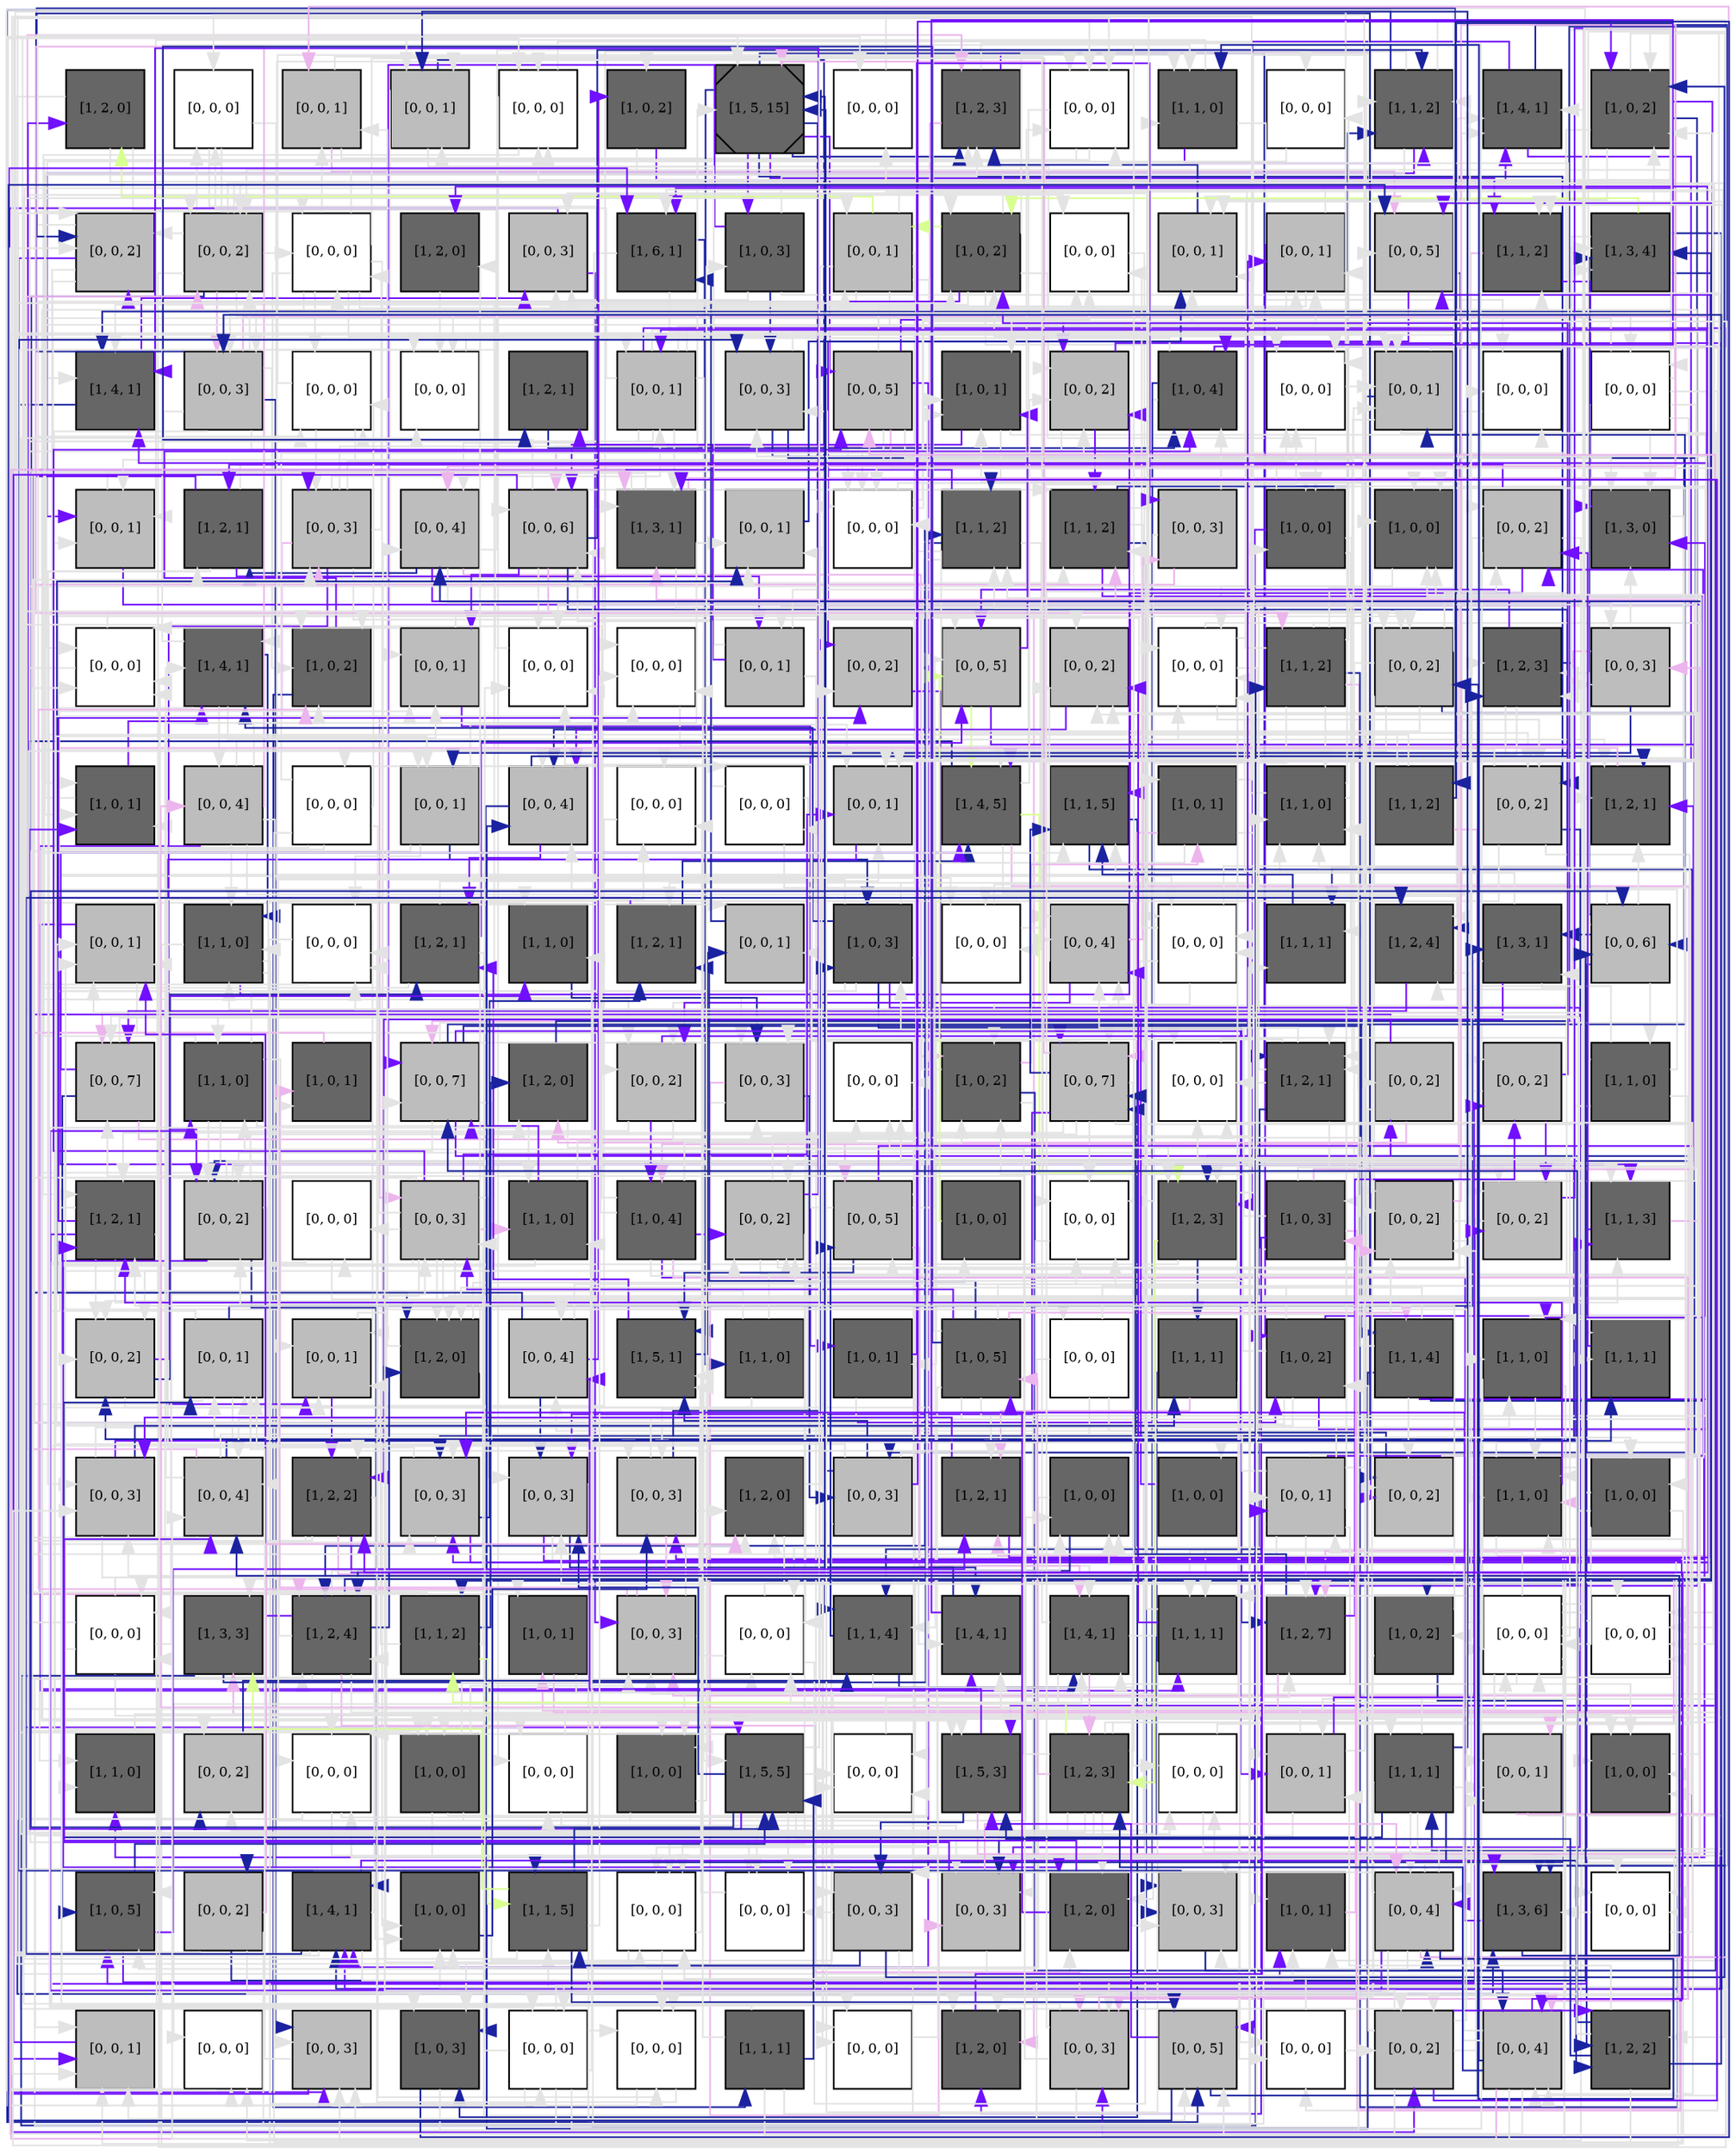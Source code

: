 digraph layout  {
rankdir=TB;
splines=ortho;
node [fixedsize=false, style=filled, width="0.6"];
edge [constraint=false];
0 [fillcolor="#666666", fontsize=8, label="[1, 2, 0]", shape=square, tooltip="name:  a2m_gfbg ,\nin_degree: 2,\nout_degree: 3"];
1 [fillcolor="#FFFFFF", fontsize=8, label="[0, 0, 0]", shape=square, tooltip="name: None,\nin_degree: 3,\nout_degree: 3"];
2 [fillcolor="#bdbdbd", fontsize=8, label="[0, 0, 1]", shape=square, tooltip="name: None,\nin_degree: 3,\nout_degree: 3"];
3 [fillcolor="#bdbdbd", fontsize=8, label="[0, 0, 1]", shape=square, tooltip="name: None,\nin_degree: 4,\nout_degree: 3"];
4 [fillcolor="#FFFFFF", fontsize=8, label="[0, 0, 0]", shape=square, tooltip="name: None,\nin_degree: 4,\nout_degree: 3"];
5 [fillcolor="#666666", fontsize=8, label="[1, 0, 2]", shape=square, tooltip="name:  sirp1a ,\nin_degree: 2,\nout_degree: 2"];
6 [fillcolor="#666666", fontsize=8, label="[1, 5, 15]", shape=Msquare, tooltip="name:  akt ,\nin_degree: 5,\nout_degree: 8"];
7 [fillcolor="#FFFFFF", fontsize=8, label="[0, 0, 0]", shape=square, tooltip="name: None,\nin_degree: 2,\nout_degree: 1"];
8 [fillcolor="#666666", fontsize=8, label="[1, 2, 3]", shape=square, tooltip="name:  grb2_sos ,\nin_degree: 5,\nout_degree: 3"];
9 [fillcolor="#FFFFFF", fontsize=8, label="[0, 0, 0]", shape=square, tooltip="name: None,\nin_degree: 5,\nout_degree: 3"];
10 [fillcolor="#666666", fontsize=8, label="[1, 1, 0]", shape=square, tooltip="name:  mek4 ,\nin_degree: 4,\nout_degree: 3"];
11 [fillcolor="#FFFFFF", fontsize=8, label="[0, 0, 0]", shape=square, tooltip="name: None,\nin_degree: 2,\nout_degree: 1"];
12 [fillcolor="#666666", fontsize=8, label="[1, 1, 2]", shape=square, tooltip="name:  cebpd ,\nin_degree: 5,\nout_degree: 5"];
13 [fillcolor="#666666", fontsize=8, label="[1, 4, 1]", shape=square, tooltip="name:  shp2_a ,\nin_degree: 4,\nout_degree: 3"];
14 [fillcolor="#666666", fontsize=8, label="[1, 0, 2]", shape=square, tooltip="name: pdk1,\nin_degree: 5,\nout_degree: 5"];
15 [fillcolor="#bdbdbd", fontsize=8, label="[0, 0, 2]", shape=square, tooltip="name: None,\nin_degree: 5,\nout_degree: 4"];
16 [fillcolor="#bdbdbd", fontsize=8, label="[0, 0, 2]", shape=square, tooltip="name: None,\nin_degree: 5,\nout_degree: 9"];
17 [fillcolor="#FFFFFF", fontsize=8, label="[0, 0, 0]", shape=square, tooltip="name: None,\nin_degree: 4,\nout_degree: 9"];
18 [fillcolor="#666666", fontsize=8, label="[1, 2, 0]", shape=square, tooltip="name:  tdum_shp2_stat1_py ,\nin_degree: 2,\nout_degree: 1"];
19 [fillcolor="#bdbdbd", fontsize=8, label="[0, 0, 3]", shape=square, tooltip="name: None,\nin_degree: 4,\nout_degree: 2"];
20 [fillcolor="#666666", fontsize=8, label="[1, 6, 1]", shape=square, tooltip="name:  pro_proliferative ,\nin_degree: 4,\nout_degree: 3"];
21 [fillcolor="#666666", fontsize=8, label="[1, 0, 3]", shape=square, tooltip="name: pten,\nin_degree: 2,\nout_degree: 5"];
22 [fillcolor="#bdbdbd", fontsize=8, label="[0, 0, 1]", shape=square, tooltip="name: None,\nin_degree: 3,\nout_degree: 8"];
23 [fillcolor="#666666", fontsize=8, label="[1, 0, 2]", shape=square, tooltip="name:  gab1_kin ,\nin_degree: 5,\nout_degree: 7"];
24 [fillcolor="#FFFFFF", fontsize=8, label="[0, 0, 0]", shape=square, tooltip="name: None,\nin_degree: 4,\nout_degree: 1"];
25 [fillcolor="#bdbdbd", fontsize=8, label="[0, 0, 1]", shape=square, tooltip="name: None,\nin_degree: 5,\nout_degree: 1"];
26 [fillcolor="#bdbdbd", fontsize=8, label="[0, 0, 1]", shape=square, tooltip="name: None,\nin_degree: 4,\nout_degree: 4"];
27 [fillcolor="#bdbdbd", fontsize=8, label="[0, 0, 5]", shape=square, tooltip="name: None,\nin_degree: 5,\nout_degree: 2"];
28 [fillcolor="#666666", fontsize=8, label="[1, 1, 2]", shape=square, tooltip="name:  rac1 ,\nin_degree: 4,\nout_degree: 2"];
29 [fillcolor="#666666", fontsize=8, label="[1, 3, 4]", shape=square, tooltip="name:  irs1_py ,\nin_degree: 4,\nout_degree: 4"];
30 [fillcolor="#666666", fontsize=8, label="[1, 4, 1]", shape=square, tooltip="name:  socs3 ,\nin_degree: 5,\nout_degree: 2"];
31 [fillcolor="#bdbdbd", fontsize=8, label="[0, 0, 3]", shape=square, tooltip="name: None,\nin_degree: 4,\nout_degree: 7"];
32 [fillcolor="#FFFFFF", fontsize=8, label="[0, 0, 0]", shape=square, tooltip="name: None,\nin_degree: 4,\nout_degree: 3"];
33 [fillcolor="#FFFFFF", fontsize=8, label="[0, 0, 0]", shape=square, tooltip="name: None,\nin_degree: 4,\nout_degree: 1"];
34 [fillcolor="#666666", fontsize=8, label="[1, 2, 1]", shape=square, tooltip="name:  dum_gp80_a_il6rc ,\nin_degree: 2,\nout_degree: 1"];
35 [fillcolor="#bdbdbd", fontsize=8, label="[0, 0, 1]", shape=square, tooltip="name: None,\nin_degree: 3,\nout_degree: 9"];
36 [fillcolor="#bdbdbd", fontsize=8, label="[0, 0, 3]", shape=square, tooltip="name: None,\nin_degree: 4,\nout_degree: 3"];
37 [fillcolor="#bdbdbd", fontsize=8, label="[0, 0, 5]", shape=square, tooltip="name: None,\nin_degree: 3,\nout_degree: 6"];
38 [fillcolor="#666666", fontsize=8, label="[1, 0, 1]", shape=square, tooltip="name: slim,\nin_degree: 5,\nout_degree: 3"];
39 [fillcolor="#bdbdbd", fontsize=8, label="[0, 0, 2]", shape=square, tooltip="name: None,\nin_degree: 5,\nout_degree: 3"];
40 [fillcolor="#666666", fontsize=8, label="[1, 0, 4]", shape=square, tooltip="name: gab1_kin,\nin_degree: 4,\nout_degree: 4"];
41 [fillcolor="#FFFFFF", fontsize=8, label="[0, 0, 0]", shape=square, tooltip="name: None,\nin_degree: 5,\nout_degree: 1"];
42 [fillcolor="#bdbdbd", fontsize=8, label="[0, 0, 1]", shape=square, tooltip="name: None,\nin_degree: 5,\nout_degree: 4"];
43 [fillcolor="#FFFFFF", fontsize=8, label="[0, 0, 0]", shape=square, tooltip="name: None,\nin_degree: 3,\nout_degree: 1"];
44 [fillcolor="#FFFFFF", fontsize=8, label="[0, 0, 0]", shape=square, tooltip="name: None,\nin_degree: 2,\nout_degree: 7"];
45 [fillcolor="#bdbdbd", fontsize=8, label="[0, 0, 1]", shape=square, tooltip="name: None,\nin_degree: 4,\nout_degree: 2"];
46 [fillcolor="#666666", fontsize=8, label="[1, 2, 1]", shape=square, tooltip="name:  gp130s ,\nin_degree: 3,\nout_degree: 4"];
47 [fillcolor="#bdbdbd", fontsize=8, label="[0, 0, 3]", shape=square, tooltip="name: None,\nin_degree: 4,\nout_degree: 7"];
48 [fillcolor="#bdbdbd", fontsize=8, label="[0, 0, 4]", shape=square, tooltip="name: None,\nin_degree: 4,\nout_degree: 5"];
49 [fillcolor="#bdbdbd", fontsize=8, label="[0, 0, 6]", shape=square, tooltip="name: None,\nin_degree: 5,\nout_degree: 8"];
50 [fillcolor="#666666", fontsize=8, label="[1, 3, 1]", shape=square, tooltip="name:  crp ,\nin_degree: 5,\nout_degree: 4"];
51 [fillcolor="#bdbdbd", fontsize=8, label="[0, 0, 1]", shape=square, tooltip="name: None,\nin_degree: 4,\nout_degree: 1"];
52 [fillcolor="#FFFFFF", fontsize=8, label="[0, 0, 0]", shape=square, tooltip="name: None,\nin_degree: 5,\nout_degree: 4"];
53 [fillcolor="#666666", fontsize=8, label="[1, 1, 2]", shape=square, tooltip="name:  mtorc2 ,\nin_degree: 4,\nout_degree: 4"];
54 [fillcolor="#666666", fontsize=8, label="[1, 1, 2]", shape=square, tooltip="name:  mtorc1 ,\nin_degree: 5,\nout_degree: 5"];
55 [fillcolor="#bdbdbd", fontsize=8, label="[0, 0, 3]", shape=square, tooltip="name: None,\nin_degree: 2,\nout_degree: 3"];
56 [fillcolor="#666666", fontsize=8, label="[1, 0, 0]", shape=square, tooltip="name:  ros ,\nin_degree: 3,\nout_degree: 5"];
57 [fillcolor="#666666", fontsize=8, label="[1, 0, 0]", shape=square, tooltip="name:  pten ,\nin_degree: 5,\nout_degree: 1"];
58 [fillcolor="#bdbdbd", fontsize=8, label="[0, 0, 2]", shape=square, tooltip="name: None,\nin_degree: 4,\nout_degree: 5"];
59 [fillcolor="#666666", fontsize=8, label="[1, 3, 0]", shape=square, tooltip="name:  saa ,\nin_degree: 5,\nout_degree: 1"];
60 [fillcolor="#FFFFFF", fontsize=8, label="[0, 0, 0]", shape=square, tooltip="name: None,\nin_degree: 5,\nout_degree: 2"];
61 [fillcolor="#666666", fontsize=8, label="[1, 4, 1]", shape=square, tooltip="name:  stat1_ta ,\nin_degree: 4,\nout_degree: 5"];
62 [fillcolor="#666666", fontsize=8, label="[1, 0, 2]", shape=square, tooltip="name:  pias3 ,\nin_degree: 5,\nout_degree: 2"];
63 [fillcolor="#bdbdbd", fontsize=8, label="[0, 0, 1]", shape=square, tooltip="name: None,\nin_degree: 4,\nout_degree: 3"];
64 [fillcolor="#FFFFFF", fontsize=8, label="[0, 0, 0]", shape=square, tooltip="name: None,\nin_degree: 5,\nout_degree: 1"];
65 [fillcolor="#FFFFFF", fontsize=8, label="[0, 0, 0]", shape=square, tooltip="name: None,\nin_degree: 4,\nout_degree: 1"];
66 [fillcolor="#bdbdbd", fontsize=8, label="[0, 0, 1]", shape=square, tooltip="name: None,\nin_degree: 2,\nout_degree: 4"];
67 [fillcolor="#bdbdbd", fontsize=8, label="[0, 0, 2]", shape=square, tooltip="name: None,\nin_degree: 3,\nout_degree: 1"];
68 [fillcolor="#bdbdbd", fontsize=8, label="[0, 0, 5]", shape=square, tooltip="name: None,\nin_degree: 5,\nout_degree: 3"];
69 [fillcolor="#bdbdbd", fontsize=8, label="[0, 0, 2]", shape=square, tooltip="name: None,\nin_degree: 5,\nout_degree: 1"];
70 [fillcolor="#FFFFFF", fontsize=8, label="[0, 0, 0]", shape=square, tooltip="name: None,\nin_degree: 5,\nout_degree: 4"];
71 [fillcolor="#666666", fontsize=8, label="[1, 1, 2]", shape=square, tooltip="name:  casp9 ,\nin_degree: 2,\nout_degree: 8"];
72 [fillcolor="#bdbdbd", fontsize=8, label="[0, 0, 2]", shape=square, tooltip="name: None,\nin_degree: 4,\nout_degree: 8"];
73 [fillcolor="#666666", fontsize=8, label="[1, 2, 3]", shape=square, tooltip="name:  dum_gab1_kin_or_jak1_gab1_mem_p ,\nin_degree: 4,\nout_degree: 4"];
74 [fillcolor="#bdbdbd", fontsize=8, label="[0, 0, 3]", shape=square, tooltip="name: None,\nin_degree: 3,\nout_degree: 2"];
75 [fillcolor="#666666", fontsize=8, label="[1, 0, 1]", shape=square, tooltip="name: mtor,\nin_degree: 4,\nout_degree: 2"];
76 [fillcolor="#bdbdbd", fontsize=8, label="[0, 0, 4]", shape=square, tooltip="name: None,\nin_degree: 2,\nout_degree: 7"];
77 [fillcolor="#FFFFFF", fontsize=8, label="[0, 0, 0]", shape=square, tooltip="name: None,\nin_degree: 1,\nout_degree: 7"];
78 [fillcolor="#bdbdbd", fontsize=8, label="[0, 0, 1]", shape=square, tooltip="name: None,\nin_degree: 3,\nout_degree: 4"];
79 [fillcolor="#bdbdbd", fontsize=8, label="[0, 0, 4]", shape=square, tooltip="name: None,\nin_degree: 5,\nout_degree: 3"];
80 [fillcolor="#FFFFFF", fontsize=8, label="[0, 0, 0]", shape=square, tooltip="name: None,\nin_degree: 3,\nout_degree: 1"];
81 [fillcolor="#FFFFFF", fontsize=8, label="[0, 0, 0]", shape=square, tooltip="name: None,\nin_degree: 2,\nout_degree: 3"];
82 [fillcolor="#bdbdbd", fontsize=8, label="[0, 0, 1]", shape=square, tooltip="name: None,\nin_degree: 5,\nout_degree: 1"];
83 [fillcolor="#666666", fontsize=8, label="[1, 4, 5]", shape=square, tooltip="name:  il6rc_p ,\nin_degree: 5,\nout_degree: 5"];
84 [fillcolor="#666666", fontsize=8, label="[1, 1, 5]", shape=square, tooltip="name:  plcg ,\nin_degree: 5,\nout_degree: 2"];
85 [fillcolor="#666666", fontsize=8, label="[1, 0, 1]", shape=square, tooltip="name: sirp1a,\nin_degree: 2,\nout_degree: 4"];
86 [fillcolor="#666666", fontsize=8, label="[1, 1, 0]", shape=square, tooltip="name:  fkhr ,\nin_degree: 5,\nout_degree: 3"];
87 [fillcolor="#666666", fontsize=8, label="[1, 1, 2]", shape=square, tooltip="name:  junb ,\nin_degree: 1,\nout_degree: 4"];
88 [fillcolor="#bdbdbd", fontsize=8, label="[0, 0, 2]", shape=square, tooltip="name: None,\nin_degree: 3,\nout_degree: 4"];
89 [fillcolor="#666666", fontsize=8, label="[1, 2, 1]", shape=square, tooltip="name:  ras_gap ,\nin_degree: 5,\nout_degree: 1"];
90 [fillcolor="#bdbdbd", fontsize=8, label="[0, 0, 1]", shape=square, tooltip="name: None,\nin_degree: 5,\nout_degree: 2"];
91 [fillcolor="#666666", fontsize=8, label="[1, 1, 0]", shape=square, tooltip="name:  gp80m_a ,\nin_degree: 4,\nout_degree: 4"];
92 [fillcolor="#FFFFFF", fontsize=8, label="[0, 0, 0]", shape=square, tooltip="name: None,\nin_degree: 4,\nout_degree: 3"];
93 [fillcolor="#666666", fontsize=8, label="[1, 2, 1]", shape=square, tooltip="name:  vav ,\nin_degree: 3,\nout_degree: 5"];
94 [fillcolor="#666666", fontsize=8, label="[1, 1, 0]", shape=square, tooltip="name:  pkcd ,\nin_degree: 3,\nout_degree: 1"];
95 [fillcolor="#666666", fontsize=8, label="[1, 2, 1]", shape=square, tooltip="name:  dum_pkcd_camk24_stat1_ta ,\nin_degree: 3,\nout_degree: 2"];
96 [fillcolor="#bdbdbd", fontsize=8, label="[0, 0, 1]", shape=square, tooltip="name: None,\nin_degree: 3,\nout_degree: 1"];
97 [fillcolor="#666666", fontsize=8, label="[1, 0, 3]", shape=square, tooltip="name:  slim ,\nin_degree: 3,\nout_degree: 8"];
98 [fillcolor="#FFFFFF", fontsize=8, label="[0, 0, 0]", shape=square, tooltip="name: None,\nin_degree: 3,\nout_degree: 2"];
99 [fillcolor="#bdbdbd", fontsize=8, label="[0, 0, 4]", shape=square, tooltip="name: None,\nin_degree: 5,\nout_degree: 3"];
100 [fillcolor="#FFFFFF", fontsize=8, label="[0, 0, 0]", shape=square, tooltip="name: None,\nin_degree: 4,\nout_degree: 4"];
101 [fillcolor="#666666", fontsize=8, label="[1, 1, 1]", shape=square, tooltip="name:  p38 ,\nin_degree: 3,\nout_degree: 1"];
102 [fillcolor="#666666", fontsize=8, label="[1, 2, 4]", shape=square, tooltip="name:  dum_mtorc1_or_pkcd_stat3_ta ,\nin_degree: 4,\nout_degree: 2"];
103 [fillcolor="#666666", fontsize=8, label="[1, 3, 1]", shape=square, tooltip="name:  p70s6k ,\nin_degree: 3,\nout_degree: 4"];
104 [fillcolor="#bdbdbd", fontsize=8, label="[0, 0, 6]", shape=square, tooltip="name: None,\nin_degree: 3,\nout_degree: 7"];
105 [fillcolor="#bdbdbd", fontsize=8, label="[0, 0, 7]", shape=square, tooltip="name: None,\nin_degree: 4,\nout_degree: 4"];
106 [fillcolor="#666666", fontsize=8, label="[1, 1, 0]", shape=square, tooltip="name:  cfos ,\nin_degree: 3,\nout_degree: 6"];
107 [fillcolor="#666666", fontsize=8, label="[1, 0, 1]", shape=square, tooltip="name: nfkb,\nin_degree: 2,\nout_degree: 1"];
108 [fillcolor="#bdbdbd", fontsize=8, label="[0, 0, 7]", shape=square, tooltip="name: None,\nin_degree: 5,\nout_degree: 8"];
109 [fillcolor="#666666", fontsize=8, label="[1, 2, 0]", shape=square, tooltip="name:  il6rc ,\nin_degree: 3,\nout_degree: 2"];
110 [fillcolor="#bdbdbd", fontsize=8, label="[0, 0, 2]", shape=square, tooltip="name: None,\nin_degree: 4,\nout_degree: 4"];
111 [fillcolor="#bdbdbd", fontsize=8, label="[0, 0, 3]", shape=square, tooltip="name: None,\nin_degree: 4,\nout_degree: 3"];
112 [fillcolor="#FFFFFF", fontsize=8, label="[0, 0, 0]", shape=square, tooltip="name: None,\nin_degree: 4,\nout_degree: 1"];
113 [fillcolor="#666666", fontsize=8, label="[1, 0, 2]", shape=square, tooltip="name:  ship ,\nin_degree: 4,\nout_degree: 4"];
114 [fillcolor="#bdbdbd", fontsize=8, label="[0, 0, 7]", shape=square, tooltip="name: None,\nin_degree: 5,\nout_degree: 9"];
115 [fillcolor="#FFFFFF", fontsize=8, label="[0, 0, 0]", shape=square, tooltip="name: None,\nin_degree: 4,\nout_degree: 1"];
116 [fillcolor="#666666", fontsize=8, label="[1, 2, 1]", shape=square, tooltip="name:  irs1_ps ,\nin_degree: 4,\nout_degree: 6"];
117 [fillcolor="#bdbdbd", fontsize=8, label="[0, 0, 2]", shape=square, tooltip="name: None,\nin_degree: 2,\nout_degree: 3"];
118 [fillcolor="#bdbdbd", fontsize=8, label="[0, 0, 2]", shape=square, tooltip="name: None,\nin_degree: 3,\nout_degree: 3"];
119 [fillcolor="#666666", fontsize=8, label="[1, 1, 0]", shape=square, tooltip="name:  tdum_socs1_vav ,\nin_degree: 1,\nout_degree: 5"];
120 [fillcolor="#666666", fontsize=8, label="[1, 2, 1]", shape=square, tooltip="name:  dum_cebp_saa ,\nin_degree: 5,\nout_degree: 6"];
121 [fillcolor="#bdbdbd", fontsize=8, label="[0, 0, 2]", shape=square, tooltip="name: None,\nin_degree: 5,\nout_degree: 6"];
122 [fillcolor="#FFFFFF", fontsize=8, label="[0, 0, 0]", shape=square, tooltip="name: None,\nin_degree: 2,\nout_degree: 2"];
123 [fillcolor="#bdbdbd", fontsize=8, label="[0, 0, 3]", shape=square, tooltip="name: None,\nin_degree: 4,\nout_degree: 13"];
124 [fillcolor="#666666", fontsize=8, label="[1, 1, 0]", shape=square, tooltip="name:  camk24 ,\nin_degree: 3,\nout_degree: 3"];
125 [fillcolor="#666666", fontsize=8, label="[1, 0, 4]", shape=square, tooltip="name: ros,\nin_degree: 2,\nout_degree: 7"];
126 [fillcolor="#bdbdbd", fontsize=8, label="[0, 0, 2]", shape=square, tooltip="name: None,\nin_degree: 5,\nout_degree: 5"];
127 [fillcolor="#bdbdbd", fontsize=8, label="[0, 0, 5]", shape=square, tooltip="name: None,\nin_degree: 3,\nout_degree: 6"];
128 [fillcolor="#666666", fontsize=8, label="[1, 0, 0]", shape=square, tooltip="name:  notshp2_a ,\nin_degree: 1,\nout_degree: 1"];
129 [fillcolor="#FFFFFF", fontsize=8, label="[0, 0, 0]", shape=square, tooltip="name: None,\nin_degree: 5,\nout_degree: 1"];
130 [fillcolor="#666666", fontsize=8, label="[1, 2, 3]", shape=square, tooltip="name:  pro_hgf ,\nin_degree: 5,\nout_degree: 4"];
131 [fillcolor="#666666", fontsize=8, label="[1, 0, 3]", shape=square, tooltip="name:  pias1 ,\nin_degree: 2,\nout_degree: 6"];
132 [fillcolor="#bdbdbd", fontsize=8, label="[0, 0, 2]", shape=square, tooltip="name: None,\nin_degree: 5,\nout_degree: 4"];
133 [fillcolor="#bdbdbd", fontsize=8, label="[0, 0, 2]", shape=square, tooltip="name: None,\nin_degree: 5,\nout_degree: 1"];
134 [fillcolor="#666666", fontsize=8, label="[1, 1, 3]", shape=square, tooltip="name:  raf1 ,\nin_degree: 4,\nout_degree: 2"];
135 [fillcolor="#bdbdbd", fontsize=8, label="[0, 0, 2]", shape=square, tooltip="name: None,\nin_degree: 5,\nout_degree: 3"];
136 [fillcolor="#bdbdbd", fontsize=8, label="[0, 0, 1]", shape=square, tooltip="name: None,\nin_degree: 5,\nout_degree: 4"];
137 [fillcolor="#bdbdbd", fontsize=8, label="[0, 0, 1]", shape=square, tooltip="name: None,\nin_degree: 5,\nout_degree: 2"];
138 [fillcolor="#666666", fontsize=8, label="[1, 2, 0]", shape=square, tooltip="name:  ir ,\nin_degree: 5,\nout_degree: 3"];
139 [fillcolor="#bdbdbd", fontsize=8, label="[0, 0, 4]", shape=square, tooltip="name: None,\nin_degree: 3,\nout_degree: 4"];
140 [fillcolor="#666666", fontsize=8, label="[1, 5, 1]", shape=square, tooltip="name:  stat3_py ,\nin_degree: 5,\nout_degree: 2"];
141 [fillcolor="#666666", fontsize=8, label="[1, 1, 0]", shape=square, tooltip="name:  tdum_socs3_shp2 ,\nin_degree: 1,\nout_degree: 3"];
142 [fillcolor="#666666", fontsize=8, label="[1, 0, 1]", shape=square, tooltip="name: gp130m,\nin_degree: 2,\nout_degree: 2"];
143 [fillcolor="#666666", fontsize=8, label="[1, 0, 5]", shape=square, tooltip="name:  mtor ,\nin_degree: 2,\nout_degree: 9"];
144 [fillcolor="#FFFFFF", fontsize=8, label="[0, 0, 0]", shape=square, tooltip="name: None,\nin_degree: 1,\nout_degree: 4"];
145 [fillcolor="#666666", fontsize=8, label="[1, 1, 1]", shape=square, tooltip="name:  gsk3 ,\nin_degree: 2,\nout_degree: 3"];
146 [fillcolor="#666666", fontsize=8, label="[1, 0, 2]", shape=square, tooltip="name: il6,\nin_degree: 3,\nout_degree: 6"];
147 [fillcolor="#666666", fontsize=8, label="[1, 1, 4]", shape=square, tooltip="name:  mekk1 ,\nin_degree: 2,\nout_degree: 6"];
148 [fillcolor="#666666", fontsize=8, label="[1, 1, 0]", shape=square, tooltip="name:  cmyc ,\nin_degree: 4,\nout_degree: 4"];
149 [fillcolor="#666666", fontsize=8, label="[1, 1, 1]", shape=square, tooltip="name:  mk2 ,\nin_degree: 3,\nout_degree: 1"];
150 [fillcolor="#bdbdbd", fontsize=8, label="[0, 0, 3]", shape=square, tooltip="name: None,\nin_degree: 4,\nout_degree: 4"];
151 [fillcolor="#bdbdbd", fontsize=8, label="[0, 0, 4]", shape=square, tooltip="name: None,\nin_degree: 5,\nout_degree: 5"];
152 [fillcolor="#666666", fontsize=8, label="[1, 2, 2]", shape=square, tooltip="name:  ras ,\nin_degree: 4,\nout_degree: 5"];
153 [fillcolor="#bdbdbd", fontsize=8, label="[0, 0, 3]", shape=square, tooltip="name: None,\nin_degree: 5,\nout_degree: 4"];
154 [fillcolor="#bdbdbd", fontsize=8, label="[0, 0, 3]", shape=square, tooltip="name: None,\nin_degree: 5,\nout_degree: 4"];
155 [fillcolor="#bdbdbd", fontsize=8, label="[0, 0, 3]", shape=square, tooltip="name: None,\nin_degree: 4,\nout_degree: 4"];
156 [fillcolor="#666666", fontsize=8, label="[1, 2, 0]", shape=square, tooltip="name:  var_app ,\nin_degree: 4,\nout_degree: 2"];
157 [fillcolor="#bdbdbd", fontsize=8, label="[0, 0, 3]", shape=square, tooltip="name: None,\nin_degree: 2,\nout_degree: 6"];
158 [fillcolor="#666666", fontsize=8, label="[1, 2, 1]", shape=square, tooltip="name:  cebpb ,\nin_degree: 4,\nout_degree: 2"];
159 [fillcolor="#666666", fontsize=8, label="[1, 0, 0]", shape=square, tooltip="name:  gp130m ,\nin_degree: 4,\nout_degree: 2"];
160 [fillcolor="#666666", fontsize=8, label="[1, 0, 0]", shape=square, tooltip="name:  nfkb ,\nin_degree: 1,\nout_degree: 1"];
161 [fillcolor="#bdbdbd", fontsize=8, label="[0, 0, 1]", shape=square, tooltip="name: None,\nin_degree: 3,\nout_degree: 10"];
162 [fillcolor="#bdbdbd", fontsize=8, label="[0, 0, 2]", shape=square, tooltip="name: None,\nin_degree: 4,\nout_degree: 2"];
163 [fillcolor="#666666", fontsize=8, label="[1, 1, 0]", shape=square, tooltip="name:  ip3 ,\nin_degree: 5,\nout_degree: 6"];
164 [fillcolor="#666666", fontsize=8, label="[1, 0, 0]", shape=square, tooltip="name: pias3,\nin_degree: 2,\nout_degree: 4"];
165 [fillcolor="#FFFFFF", fontsize=8, label="[0, 0, 0]", shape=square, tooltip="name: None,\nin_degree: 3,\nout_degree: 5"];
166 [fillcolor="#666666", fontsize=8, label="[1, 3, 3]", shape=square, tooltip="name:  pi3k ,\nin_degree: 3,\nout_degree: 2"];
167 [fillcolor="#666666", fontsize=8, label="[1, 2, 4]", shape=square, tooltip="name:  dum_il6rc_p_or_grb2_vav ,\nin_degree: 5,\nout_degree: 8"];
168 [fillcolor="#666666", fontsize=8, label="[1, 1, 2]", shape=square, tooltip="name:  mek1 ,\nin_degree: 2,\nout_degree: 6"];
169 [fillcolor="#666666", fontsize=8, label="[1, 0, 1]", shape=square, tooltip="name:  cyt_ptpe ,\nin_degree: 2,\nout_degree: 3"];
170 [fillcolor="#bdbdbd", fontsize=8, label="[0, 0, 3]", shape=square, tooltip="name: None,\nin_degree: 5,\nout_degree: 4"];
171 [fillcolor="#FFFFFF", fontsize=8, label="[0, 0, 0]", shape=square, tooltip="name: None,\nin_degree: 4,\nout_degree: 3"];
172 [fillcolor="#666666", fontsize=8, label="[1, 1, 4]", shape=square, tooltip="name:  bad ,\nin_degree: 4,\nout_degree: 3"];
173 [fillcolor="#666666", fontsize=8, label="[1, 4, 1]", shape=square, tooltip="name:  stat3_ta ,\nin_degree: 4,\nout_degree: 2"];
174 [fillcolor="#666666", fontsize=8, label="[1, 4, 1]", shape=square, tooltip="name:  anti_apoptotic ,\nin_degree: 5,\nout_degree: 4"];
175 [fillcolor="#666666", fontsize=8, label="[1, 1, 1]", shape=square, tooltip="name:  cam_ca ,\nin_degree: 4,\nout_degree: 3"];
176 [fillcolor="#666666", fontsize=8, label="[1, 2, 7]", shape=square, tooltip="name:  tdum_shp2_stat3_py ,\nin_degree: 5,\nout_degree: 3"];
177 [fillcolor="#666666", fontsize=8, label="[1, 0, 2]", shape=square, tooltip="name: ship,\nin_degree: 2,\nout_degree: 3"];
178 [fillcolor="#FFFFFF", fontsize=8, label="[0, 0, 0]", shape=square, tooltip="name: None,\nin_degree: 4,\nout_degree: 11"];
179 [fillcolor="#FFFFFF", fontsize=8, label="[0, 0, 0]", shape=square, tooltip="name: None,\nin_degree: 5,\nout_degree: 1"];
180 [fillcolor="#666666", fontsize=8, label="[1, 1, 0]", shape=square, tooltip="name:  ca ,\nin_degree: 3,\nout_degree: 1"];
181 [fillcolor="#bdbdbd", fontsize=8, label="[0, 0, 2]", shape=square, tooltip="name: None,\nin_degree: 3,\nout_degree: 1"];
182 [fillcolor="#FFFFFF", fontsize=8, label="[0, 0, 0]", shape=square, tooltip="name: None,\nin_degree: 4,\nout_degree: 3"];
183 [fillcolor="#666666", fontsize=8, label="[1, 0, 0]", shape=square, tooltip="name:  phlpp ,\nin_degree: 3,\nout_degree: 6"];
184 [fillcolor="#FFFFFF", fontsize=8, label="[0, 0, 0]", shape=square, tooltip="name: None,\nin_degree: 3,\nout_degree: 2"];
185 [fillcolor="#666666", fontsize=8, label="[1, 0, 0]", shape=square, tooltip="name: pias1,\nin_degree: 3,\nout_degree: 2"];
186 [fillcolor="#666666", fontsize=8, label="[1, 5, 5]", shape=square, tooltip="name:  stat1_py ,\nin_degree: 5,\nout_degree: 8"];
187 [fillcolor="#FFFFFF", fontsize=8, label="[0, 0, 0]", shape=square, tooltip="name: None,\nin_degree: 4,\nout_degree: 1"];
188 [fillcolor="#666666", fontsize=8, label="[1, 5, 3]", shape=square, tooltip="name:  shp2 ,\nin_degree: 5,\nout_degree: 3"];
189 [fillcolor="#666666", fontsize=8, label="[1, 2, 3]", shape=square, tooltip="name:  tdum_shp2_il6rc_p ,\nin_degree: 3,\nout_degree: 10"];
190 [fillcolor="#FFFFFF", fontsize=8, label="[0, 0, 0]", shape=square, tooltip="name: None,\nin_degree: 3,\nout_degree: 2"];
191 [fillcolor="#bdbdbd", fontsize=8, label="[0, 0, 1]", shape=square, tooltip="name: None,\nin_degree: 4,\nout_degree: 4"];
192 [fillcolor="#666666", fontsize=8, label="[1, 1, 1]", shape=square, tooltip="name:  erk12 ,\nin_degree: 2,\nout_degree: 8"];
193 [fillcolor="#bdbdbd", fontsize=8, label="[0, 0, 1]", shape=square, tooltip="name: None,\nin_degree: 4,\nout_degree: 2"];
194 [fillcolor="#666666", fontsize=8, label="[1, 0, 0]", shape=square, tooltip="name: cyt_ptpe,\nin_degree: 5,\nout_degree: 1"];
195 [fillcolor="#666666", fontsize=8, label="[1, 0, 5]", shape=square, tooltip="name: phlpp,\nin_degree: 4,\nout_degree: 3"];
196 [fillcolor="#bdbdbd", fontsize=8, label="[0, 0, 2]", shape=square, tooltip="name: None,\nin_degree: 1,\nout_degree: 5"];
197 [fillcolor="#666666", fontsize=8, label="[1, 4, 1]", shape=square, tooltip="name:  jak1 ,\nin_degree: 4,\nout_degree: 7"];
198 [fillcolor="#666666", fontsize=8, label="[1, 0, 0]", shape=square, tooltip="name:  il6 ,\nin_degree: 4,\nout_degree: 1"];
199 [fillcolor="#666666", fontsize=8, label="[1, 1, 5]", shape=square, tooltip="name:  socs1 ,\nin_degree: 4,\nout_degree: 5"];
200 [fillcolor="#FFFFFF", fontsize=8, label="[0, 0, 0]", shape=square, tooltip="name: None,\nin_degree: 5,\nout_degree: 3"];
201 [fillcolor="#FFFFFF", fontsize=8, label="[0, 0, 0]", shape=square, tooltip="name: None,\nin_degree: 4,\nout_degree: 1"];
202 [fillcolor="#bdbdbd", fontsize=8, label="[0, 0, 3]", shape=square, tooltip="name: None,\nin_degree: 3,\nout_degree: 5"];
203 [fillcolor="#bdbdbd", fontsize=8, label="[0, 0, 3]", shape=square, tooltip="name: None,\nin_degree: 5,\nout_degree: 3"];
204 [fillcolor="#666666", fontsize=8, label="[1, 2, 0]", shape=square, tooltip="name:  pip3 ,\nin_degree: 4,\nout_degree: 2"];
205 [fillcolor="#bdbdbd", fontsize=8, label="[0, 0, 3]", shape=square, tooltip="name: None,\nin_degree: 5,\nout_degree: 2"];
206 [fillcolor="#666666", fontsize=8, label="[1, 0, 1]", shape=square, tooltip="name:  pdk1 ,\nin_degree: 4,\nout_degree: 1"];
207 [fillcolor="#bdbdbd", fontsize=8, label="[0, 0, 4]", shape=square, tooltip="name: None,\nin_degree: 5,\nout_degree: 9"];
208 [fillcolor="#666666", fontsize=8, label="[1, 3, 6]", shape=square, tooltip="name:  gab1_mem ,\nin_degree: 5,\nout_degree: 2"];
209 [fillcolor="#FFFFFF", fontsize=8, label="[0, 0, 0]", shape=square, tooltip="name: None,\nin_degree: 4,\nout_degree: 2"];
210 [fillcolor="#bdbdbd", fontsize=8, label="[0, 0, 1]", shape=square, tooltip="name: None,\nin_degree: 5,\nout_degree: 1"];
211 [fillcolor="#FFFFFF", fontsize=8, label="[0, 0, 0]", shape=square, tooltip="name: None,\nin_degree: 3,\nout_degree: 2"];
212 [fillcolor="#bdbdbd", fontsize=8, label="[0, 0, 3]", shape=square, tooltip="name: None,\nin_degree: 5,\nout_degree: 2"];
213 [fillcolor="#666666", fontsize=8, label="[1, 0, 3]", shape=square, tooltip="name: notshp2_a,\nin_degree: 4,\nout_degree: 2"];
214 [fillcolor="#FFFFFF", fontsize=8, label="[0, 0, 0]", shape=square, tooltip="name: None,\nin_degree: 3,\nout_degree: 8"];
215 [fillcolor="#FFFFFF", fontsize=8, label="[0, 0, 0]", shape=square, tooltip="name: None,\nin_degree: 4,\nout_degree: 2"];
216 [fillcolor="#666666", fontsize=8, label="[1, 1, 1]", shape=square, tooltip="name:  mek6 ,\nin_degree: 1,\nout_degree: 5"];
217 [fillcolor="#FFFFFF", fontsize=8, label="[0, 0, 0]", shape=square, tooltip="name: None,\nin_degree: 3,\nout_degree: 1"];
218 [fillcolor="#666666", fontsize=8, label="[1, 2, 0]", shape=square, tooltip="name:  gp80s_a ,\nin_degree: 4,\nout_degree: 2"];
219 [fillcolor="#bdbdbd", fontsize=8, label="[0, 0, 3]", shape=square, tooltip="name: None,\nin_degree: 4,\nout_degree: 5"];
220 [fillcolor="#bdbdbd", fontsize=8, label="[0, 0, 5]", shape=square, tooltip="name: None,\nin_degree: 5,\nout_degree: 3"];
221 [fillcolor="#FFFFFF", fontsize=8, label="[0, 0, 0]", shape=square, tooltip="name: None,\nin_degree: 3,\nout_degree: 2"];
222 [fillcolor="#bdbdbd", fontsize=8, label="[0, 0, 2]", shape=square, tooltip="name: None,\nin_degree: 4,\nout_degree: 7"];
223 [fillcolor="#bdbdbd", fontsize=8, label="[0, 0, 4]", shape=square, tooltip="name: None,\nin_degree: 5,\nout_degree: 8"];
224 [fillcolor="#666666", fontsize=8, label="[1, 2, 2]", shape=square, tooltip="name:  gab1_mem_p ,\nin_degree: 4,\nout_degree: 6"];
0 -> 49  [color=grey89, style="penwidth(0.1)", tooltip=" ", weight=1];
0 -> 183  [color=grey89, style="penwidth(0.1)", tooltip=" ", weight=1];
0 -> 44  [color=grey89, style="penwidth(0.1)", tooltip=" ", weight=1];
1 -> 50  [color=grey89, style="penwidth(0.1)", tooltip=" ", weight=1];
1 -> 182  [color=grey89, style="penwidth(0.1)", tooltip=" ", weight=1];
1 -> 17  [color=grey89, style="penwidth(0.1)", tooltip=" ", weight=1];
2 -> 8  [color=grey89, style="penwidth(0.1)", tooltip=" ", weight=1];
2 -> 27  [color="#ECB5ED", style="penwidth(0.1)", tooltip="94( pkcd ) to 102( dum_mtorc1_or_pkcd_stat3_ta )", weight=1];
2 -> 129  [color=grey89, style="penwidth(0.1)", tooltip=" ", weight=1];
3 -> 39  [color=grey89, style="penwidth(0.1)", tooltip=" ", weight=1];
3 -> 63  [color=grey89, style="penwidth(0.1)", tooltip=" ", weight=1];
3 -> 172  [color="#1B22A0", style="penwidth(0.1)", tooltip="71( casp9 ) to 174( anti_apoptotic )", weight=1];
4 -> 110  [color=grey89, style="penwidth(0.1)", tooltip=" ", weight=1];
4 -> 73  [color=grey89, style="penwidth(0.1)", tooltip=" ", weight=1];
4 -> 184  [color=grey89, style="penwidth(0.1)", tooltip=" ", weight=1];
5 -> 13  [color="#710FFF", style="penwidth(0.1)", tooltip="56( ros ) to 13( shp2_a )", weight=1];
5 -> 16  [color=grey89, style="penwidth(0.1)", tooltip=" ", weight=1];
6 -> 21  [color="#710FFF", style="penwidth(0.1)", tooltip="173( stat3_ta ) to 0( a2m_gfbg )", weight=1];
6 -> 28  [color="#710FFF", style="penwidth(0.1)", tooltip="93( vav ) to 28( rac1 )", weight=1];
6 -> 37  [color="#710FFF", style="penwidth(0.1)", tooltip="173( stat3_ta ) to 106( cfos )", weight=1];
6 -> 79  [color="#1B22A0", style="penwidth(0.1)", tooltip="173( stat3_ta ) to 87( junb )", weight=1];
6 -> 140  [color="#1B22A0", style="penwidth(0.1)", tooltip="173( stat3_ta ) to 20( pro_proliferative )", weight=1];
6 -> 8  [color="#1B22A0", style="penwidth(0.1)", tooltip="83( il6rc_p ) to 8( grb2_sos )", weight=1];
6 -> 88  [color="#1B22A0", style="penwidth(0.1)", tooltip="173( stat3_ta ) to 199( socs1 )", weight=1];
6 -> 116  [color="#1B22A0", style="penwidth(0.1)", tooltip="94( pkcd ) to 116( irs1_ps )", weight=1];
7 -> 194  [color=grey89, style="penwidth(0.1)", tooltip=" ", weight=1];
8 -> 49  [color="#ECB5ED", style="penwidth(0.1)", tooltip="198( il6 ) to 218( gp80s_a )", weight=1];
8 -> 162  [color="#710FFF", style="penwidth(0.1)", tooltip="8( grb2_sos ) to 152( ras )", weight=1];
8 -> 133  [color=grey89, style="penwidth(0.1)", tooltip=" ", weight=1];
9 -> 4  [color=grey89, style="penwidth(0.1)", tooltip=" ", weight=1];
9 -> 94  [color=grey89, style="penwidth(0.1)", tooltip=" ", weight=1];
9 -> 83  [color=grey89, style="penwidth(0.1)", tooltip=" ", weight=1];
10 -> 45  [color=grey89, style="penwidth(0.1)", tooltip=" ", weight=1];
10 -> 43  [color=grey89, style="penwidth(0.1)", tooltip=" ", weight=1];
10 -> 12  [color="#710FFF", style="penwidth(0.1)", tooltip="10( mek4 ) to 94( pkcd )", weight=1];
11 -> 30  [color=grey89, style="penwidth(0.1)", tooltip=" ", weight=1];
12 -> 65  [color=grey89, style="penwidth(0.1)", tooltip=" ", weight=1];
12 -> 60  [color=grey89, style="penwidth(0.1)", tooltip=" ", weight=1];
12 -> 45  [color="#710FFF", style="penwidth(0.1)", tooltip="12( cebpd ) to 120( dum_cebp_saa )", weight=1];
12 -> 220  [color="#1B22A0", style="penwidth(0.1)", tooltip="54( mtorc1 ) to 102( dum_mtorc1_or_pkcd_stat3_ta )", weight=1];
12 -> 170  [color=grey89, style="penwidth(0.1)", tooltip=" ", weight=1];
13 -> 130  [color="#710FFF", style="penwidth(0.1)", tooltip="13( shp2_a ) to 18( tdum_shp2_stat1_py )", weight=1];
13 -> 83  [color="#710FFF", style="penwidth(0.1)", tooltip="13( shp2_a ) to 89( ras_gap )", weight=1];
13 -> 207  [color="#1B22A0", style="penwidth(0.1)", tooltip="13( shp2_a ) to 140( stat3_py )", weight=1];
14 -> 121  [color="#1B22A0", style="penwidth(0.1)", tooltip="188( shp2 ) to 197( jak1 )", weight=1];
14 -> 52  [color=grey89, style="penwidth(0.1)", tooltip=" ", weight=1];
14 -> 153  [color="#710FFF", style="penwidth(0.1)", tooltip="94( pkcd ) to 95( dum_pkcd_camk24_stat1_ta )", weight=1];
14 -> 25  [color=grey89, style="penwidth(0.1)", tooltip=" ", weight=1];
14 -> 199  [color=grey89, style="penwidth(0.1)", tooltip=" ", weight=1];
15 -> 68  [color=grey89, style="penwidth(0.1)", tooltip=" ", weight=1];
15 -> 162  [color=grey89, style="penwidth(0.1)", tooltip=" ", weight=1];
15 -> 54  [color=grey89, style="penwidth(0.1)", tooltip=" ", weight=1];
15 -> 186  [color="#710FFF", style="penwidth(0.1)", tooltip="83( il6rc_p ) to 186( stat1_py )", weight=1];
16 -> 1  [color=grey89, style="penwidth(0.1)", tooltip=" ", weight=1];
16 -> 15  [color=grey89, style="penwidth(0.1)", tooltip=" ", weight=1];
16 -> 17  [color=grey89, style="penwidth(0.1)", tooltip=" ", weight=1];
16 -> 31  [color="#ECB5ED", style="penwidth(0.1)", tooltip="101( p38 ) to 158( cebpb )", weight=1];
16 -> 224  [color=grey89, style="penwidth(0.1)", tooltip=" ", weight=1];
16 -> 195  [color=grey89, style="penwidth(0.1)", tooltip=" ", weight=1];
16 -> 138  [color="#1B22A0", style="penwidth(0.1)", tooltip="30( socs3 ) to 138( ir )", weight=1];
16 -> 44  [color=grey89, style="penwidth(0.1)", tooltip=" ", weight=1];
16 -> 179  [color=grey89, style="penwidth(0.1)", tooltip=" ", weight=1];
17 -> 32  [color=grey89, style="penwidth(0.1)", tooltip=" ", weight=1];
17 -> 52  [color=grey89, style="penwidth(0.1)", tooltip=" ", weight=1];
17 -> 99  [color=grey89, style="penwidth(0.1)", tooltip=" ", weight=1];
17 -> 61  [color=grey89, style="penwidth(0.1)", tooltip=" ", weight=1];
17 -> 102  [color=grey89, style="penwidth(0.1)", tooltip=" ", weight=1];
17 -> 198  [color=grey89, style="penwidth(0.1)", tooltip=" ", weight=1];
17 -> 26  [color=grey89, style="penwidth(0.1)", tooltip=" ", weight=1];
17 -> 31  [color=grey89, style="penwidth(0.1)", tooltip=" ", weight=1];
17 -> 2  [color=grey89, style="penwidth(0.1)", tooltip=" ", weight=1];
18 -> 33  [color=grey89, style="penwidth(0.1)", tooltip=" ", weight=1];
19 -> 170  [color="#710FFF", style="penwidth(0.1)", tooltip="30( socs3 ) to 188( shp2 )", weight=1];
19 -> 212  [color="#710FFF", style="penwidth(0.1)", tooltip="103( p70s6k ) to 20( pro_proliferative )", weight=1];
20 -> 141  [color="#1B22A0", style="penwidth(0.1)", tooltip="30( socs3 ) to 141( tdum_socs3_shp2 )", weight=1];
20 -> 48  [color=grey89, style="penwidth(0.1)", tooltip=" ", weight=1];
20 -> 116  [color=grey89, style="penwidth(0.1)", tooltip=" ", weight=1];
21 -> 36  [color="#1B22A0", style="penwidth(0.1)", tooltip="6( akt ) to 103( p70s6k )", weight=1];
21 -> 8  [color=grey89, style="penwidth(0.1)", tooltip=" ", weight=1];
21 -> 206  [color=grey89, style="penwidth(0.1)", tooltip=" ", weight=1];
21 -> 19  [color=grey89, style="penwidth(0.1)", tooltip=" ", weight=1];
21 -> 108  [color="#710FFF", style="penwidth(0.1)", tooltip="173( stat3_ta ) to 0( a2m_gfbg )", weight=1];
22 -> 111  [color=grey89, style="penwidth(0.1)", tooltip=" ", weight=1];
22 -> 56  [color=grey89, style="penwidth(0.1)", tooltip=" ", weight=1];
22 -> 0  [color="#D8FF91", style="penwidth(0.1)", tooltip="160( nfkb ) to 0( a2m_gfbg )", weight=1];
22 -> 179  [color=grey89, style="penwidth(0.1)", tooltip=" ", weight=1];
22 -> 182  [color=grey89, style="penwidth(0.1)", tooltip=" ", weight=1];
22 -> 95  [color=grey89, style="penwidth(0.1)", tooltip=" ", weight=1];
22 -> 187  [color=grey89, style="penwidth(0.1)", tooltip=" ", weight=1];
22 -> 116  [color=grey89, style="penwidth(0.1)", tooltip=" ", weight=1];
23 -> 132  [color=grey89, style="penwidth(0.1)", tooltip=" ", weight=1];
23 -> 56  [color=grey89, style="penwidth(0.1)", tooltip=" ", weight=1];
23 -> 22  [color="#D8FF91", style="penwidth(0.1)", tooltip="160( nfkb ) to 0( a2m_gfbg )", weight=1];
23 -> 100  [color=grey89, style="penwidth(0.1)", tooltip=" ", weight=1];
23 -> 75  [color=grey89, style="penwidth(0.1)", tooltip=" ", weight=1];
23 -> 15  [color="#710FFF", style="penwidth(0.1)", tooltip="83( il6rc_p ) to 186( stat1_py )", weight=1];
23 -> 30  [color=grey89, style="penwidth(0.1)", tooltip=" ", weight=1];
24 -> 200  [color=grey89, style="penwidth(0.1)", tooltip=" ", weight=1];
25 -> 8  [color="#1B22A0", style="penwidth(0.1)", tooltip="188( shp2 ) to 8( grb2_sos )", weight=1];
26 -> 146  [color="#710FFF", style="penwidth(0.1)", tooltip="160( nfkb ) to 59( saa )", weight=1];
26 -> 133  [color=grey89, style="penwidth(0.1)", tooltip=" ", weight=1];
26 -> 19  [color=grey89, style="penwidth(0.1)", tooltip=" ", weight=1];
26 -> 137  [color=grey89, style="penwidth(0.1)", tooltip=" ", weight=1];
27 -> 102  [color="#1B22A0", style="penwidth(0.1)", tooltip="54( mtorc1 ) to 102( dum_mtorc1_or_pkcd_stat3_ta )", weight=1];
27 -> 67  [color="#710FFF", style="penwidth(0.1)", tooltip="204( pip3 ) to 6( akt )", weight=1];
28 -> 59  [color="#710FFF", style="penwidth(0.1)", tooltip="120( dum_cebp_saa ) to 59( saa )", weight=1];
28 -> 105  [color="#ECB5ED", style="penwidth(0.1)", tooltip="28( rac1 ) to 147( mekk1 )", weight=1];
29 -> 197  [color="#1B22A0", style="penwidth(0.1)", tooltip="199( socs1 ) to 197( jak1 )", weight=1];
29 -> 23  [color="#D8FF91", style="penwidth(0.1)", tooltip="160( nfkb ) to 0( a2m_gfbg )", weight=1];
29 -> 168  [color="#1B22A0", style="penwidth(0.1)", tooltip="159( gp130m ) to 109( il6rc )", weight=1];
29 -> 99  [color=grey89, style="penwidth(0.1)", tooltip=" ", weight=1];
30 -> 19  [color="#710FFF", style="penwidth(0.1)", tooltip="103( p70s6k ) to 20( pro_proliferative )", weight=1];
30 -> 208  [color="#1B22A0", style="penwidth(0.1)", tooltip="30( socs3 ) to 138( ir )", weight=1];
31 -> 158  [color="#ECB5ED", style="penwidth(0.1)", tooltip="101( p38 ) to 158( cebpb )", weight=1];
31 -> 110  [color=grey89, style="penwidth(0.1)", tooltip=" ", weight=1];
31 -> 52  [color=grey89, style="penwidth(0.1)", tooltip=" ", weight=1];
31 -> 212  [color="#1B22A0", style="penwidth(0.1)", tooltip="192( erk12 ) to 20( pro_proliferative )", weight=1];
31 -> 62  [color=grey89, style="penwidth(0.1)", tooltip=" ", weight=1];
31 -> 86  [color=grey89, style="penwidth(0.1)", tooltip=" ", weight=1];
31 -> 162  [color="#1B22A0", style="penwidth(0.1)", tooltip="224( gab1_mem_p ) to 84( plcg )", weight=1];
32 -> 47  [color=grey89, style="penwidth(0.1)", tooltip=" ", weight=1];
32 -> 10  [color=grey89, style="penwidth(0.1)", tooltip=" ", weight=1];
32 -> 150  [color=grey89, style="penwidth(0.1)", tooltip=" ", weight=1];
33 -> 102  [color=grey89, style="penwidth(0.1)", tooltip=" ", weight=1];
34 -> 40  [color="#1B22A0", style="penwidth(0.1)", tooltip="143( mtor ) to 53( mtorc2 )", weight=1];
35 -> 166  [color=grey89, style="penwidth(0.1)", tooltip=" ", weight=1];
35 -> 26  [color=grey89, style="penwidth(0.1)", tooltip=" ", weight=1];
35 -> 120  [color=grey89, style="penwidth(0.1)", tooltip=" ", weight=1];
35 -> 186  [color=grey89, style="penwidth(0.1)", tooltip=" ", weight=1];
35 -> 219  [color="#710FFF", style="penwidth(0.1)", tooltip="46( gp130s ) to 218( gp80s_a )", weight=1];
35 -> 181  [color=grey89, style="penwidth(0.1)", tooltip=" ", weight=1];
35 -> 13  [color=grey89, style="penwidth(0.1)", tooltip=" ", weight=1];
35 -> 50  [color=grey89, style="penwidth(0.1)", tooltip=" ", weight=1];
35 -> 1  [color=grey89, style="penwidth(0.1)", tooltip=" ", weight=1];
36 -> 205  [color=grey89, style="penwidth(0.1)", tooltip=" ", weight=1];
36 -> 130  [color="#1B22A0", style="penwidth(0.1)", tooltip="6( akt ) to 145( gsk3 )", weight=1];
36 -> 104  [color="#1B22A0", style="penwidth(0.1)", tooltip="197( jak1 ) to 188( shp2 )", weight=1];
37 -> 197  [color="#710FFF", style="penwidth(0.1)", tooltip="30( socs3 ) to 197( jak1 )", weight=1];
37 -> 24  [color=grey89, style="penwidth(0.1)", tooltip=" ", weight=1];
37 -> 116  [color=grey89, style="penwidth(0.1)", tooltip=" ", weight=1];
37 -> 39  [color="#710FFF", style="penwidth(0.1)", tooltip="173( stat3_ta ) to 148( cmyc )", weight=1];
37 -> 59  [color=grey89, style="penwidth(0.1)", tooltip=" ", weight=1];
37 -> 125  [color="#ECB5ED", style="penwidth(0.1)", tooltip="152( ras ) to 166( pi3k )", weight=1];
38 -> 126  [color=grey89, style="penwidth(0.1)", tooltip=" ", weight=1];
38 -> 49  [color="#710FFF", style="penwidth(0.1)", tooltip="73( dum_gab1_kin_or_jak1_gab1_mem_p ) to 224( gab1_mem_p )", weight=1];
38 -> 223  [color=grey89, style="penwidth(0.1)", tooltip=" ", weight=1];
39 -> 54  [color="#710FFF", style="penwidth(0.1)", tooltip="173( stat3_ta ) to 148( cmyc )", weight=1];
39 -> 167  [color=grey89, style="penwidth(0.1)", tooltip=" ", weight=1];
39 -> 197  [color="#710FFF", style="penwidth(0.1)", tooltip="91( gp80m_a ) to 34( dum_gp80_a_il6rc )", weight=1];
40 -> 205  [color="#1B22A0", style="penwidth(0.1)", tooltip="143( mtor ) to 53( mtorc2 )", weight=1];
40 -> 188  [color="#710FFF", style="penwidth(0.1)", tooltip="83( il6rc_p ) to 188( shp2 )", weight=1];
40 -> 121  [color=grey89, style="penwidth(0.1)", tooltip=" ", weight=1];
40 -> 45  [color=grey89, style="penwidth(0.1)", tooltip=" ", weight=1];
41 -> 42  [color=grey89, style="penwidth(0.1)", tooltip=" ", weight=1];
42 -> 153  [color="#1B22A0", style="penwidth(0.1)", tooltip="124( camk24 ) to 95( dum_pkcd_camk24_stat1_ta )", weight=1];
42 -> 75  [color=grey89, style="penwidth(0.1)", tooltip=" ", weight=1];
42 -> 198  [color=grey89, style="penwidth(0.1)", tooltip=" ", weight=1];
42 -> 70  [color=grey89, style="penwidth(0.1)", tooltip=" ", weight=1];
43 -> 98  [color=grey89, style="penwidth(0.1)", tooltip=" ", weight=1];
44 -> 59  [color=grey89, style="penwidth(0.1)", tooltip=" ", weight=1];
44 -> 89  [color=grey89, style="penwidth(0.1)", tooltip=" ", weight=1];
44 -> 66  [color=grey89, style="penwidth(0.1)", tooltip=" ", weight=1];
44 -> 75  [color=grey89, style="penwidth(0.1)", tooltip=" ", weight=1];
44 -> 130  [color=grey89, style="penwidth(0.1)", tooltip=" ", weight=1];
44 -> 221  [color=grey89, style="penwidth(0.1)", tooltip=" ", weight=1];
44 -> 4  [color=grey89, style="penwidth(0.1)", tooltip=" ", weight=1];
45 -> 217  [color=grey89, style="penwidth(0.1)", tooltip=" ", weight=1];
45 -> 155  [color="#710FFF", style="penwidth(0.1)", tooltip="12( cebpd ) to 120( dum_cebp_saa )", weight=1];
46 -> 156  [color=grey89, style="penwidth(0.1)", tooltip=" ", weight=1];
46 -> 146  [color="#710FFF", style="penwidth(0.1)", tooltip="46( gp130s ) to 218( gp80s_a )", weight=1];
46 -> 66  [color="#710FFF", style="penwidth(0.1)", tooltip="218( gp80s_a ) to 34( dum_gp80_a_il6rc )", weight=1];
46 -> 150  [color=grey89, style="penwidth(0.1)", tooltip=" ", weight=1];
47 -> 123  [color="#ECB5ED", style="penwidth(0.1)", tooltip="175( cam_ca ) to 124( camk24 )", weight=1];
47 -> 6  [color=grey89, style="penwidth(0.1)", tooltip=" ", weight=1];
47 -> 217  [color=grey89, style="penwidth(0.1)", tooltip=" ", weight=1];
47 -> 121  [color="#710FFF", style="penwidth(0.1)", tooltip="166( pi3k ) to 204( pip3 )", weight=1];
47 -> 41  [color=grey89, style="penwidth(0.1)", tooltip=" ", weight=1];
47 -> 17  [color=grey89, style="penwidth(0.1)", tooltip=" ", weight=1];
47 -> 35  [color=grey89, style="penwidth(0.1)", tooltip=" ", weight=1];
48 -> 74  [color=grey89, style="penwidth(0.1)", tooltip=" ", weight=1];
48 -> 11  [color=grey89, style="penwidth(0.1)", tooltip=" ", weight=1];
48 -> 113  [color="#ECB5ED", style="penwidth(0.1)", tooltip="206( pdk1 ) to 6( akt )", weight=1];
48 -> 46  [color="#1B22A0", style="penwidth(0.1)", tooltip="124( camk24 ) to 46( gp130s )", weight=1];
48 -> 180  [color="#710FFF", style="penwidth(0.1)", tooltip="163( ip3 ) to 180( ca )", weight=1];
49 -> 64  [color=grey89, style="penwidth(0.1)", tooltip=" ", weight=1];
49 -> 32  [color=grey89, style="penwidth(0.1)", tooltip=" ", weight=1];
49 -> 63  [color="#710FFF", style="penwidth(0.1)", tooltip="8( grb2_sos ) to 167( dum_il6rc_p_or_grb2_vav )", weight=1];
49 -> 12  [color="#1B22A0", style="penwidth(0.1)", tooltip="173( stat3_ta ) to 12( cebpd )", weight=1];
49 -> 218  [color="#ECB5ED", style="penwidth(0.1)", tooltip="198( il6 ) to 218( gp80s_a )", weight=1];
49 -> 101  [color="#1B22A0", style="penwidth(0.1)", tooltip="8( grb2_sos ) to 208( gab1_mem )", weight=1];
49 -> 54  [color=grey89, style="penwidth(0.1)", tooltip=" ", weight=1];
49 -> 222  [color="#710FFF", style="penwidth(0.1)", tooltip="173( stat3_ta ) to 50( crp )", weight=1];
50 -> 99  [color=grey89, style="penwidth(0.1)", tooltip=" ", weight=1];
50 -> 213  [color=grey89, style="penwidth(0.1)", tooltip=" ", weight=1];
50 -> 163  [color="#ECB5ED", style="penwidth(0.1)", tooltip="84( plcg ) to 163( ip3 )", weight=1];
50 -> 171  [color=grey89, style="penwidth(0.1)", tooltip=" ", weight=1];
51 -> 25  [color="#1B22A0", style="penwidth(0.1)", tooltip="188( shp2 ) to 8( grb2_sos )", weight=1];
52 -> 25  [color=grey89, style="penwidth(0.1)", tooltip=" ", weight=1];
52 -> 117  [color=grey89, style="penwidth(0.1)", tooltip=" ", weight=1];
52 -> 88  [color=grey89, style="penwidth(0.1)", tooltip=" ", weight=1];
52 -> 24  [color=grey89, style="penwidth(0.1)", tooltip=" ", weight=1];
53 -> 98  [color=grey89, style="penwidth(0.1)", tooltip=" ", weight=1];
53 -> 210  [color="#710FFF", style="penwidth(0.1)", tooltip="166( pi3k ) to 204( pip3 )", weight=1];
53 -> 110  [color=grey89, style="penwidth(0.1)", tooltip=" ", weight=1];
53 -> 167  [color="#1B22A0", style="penwidth(0.1)", tooltip="199( socs1 ) to 138( ir )", weight=1];
54 -> 181  [color=grey89, style="penwidth(0.1)", tooltip=" ", weight=1];
54 -> 205  [color="#1B22A0", style="penwidth(0.1)", tooltip="54( mtorc1 ) to 103( p70s6k )", weight=1];
54 -> 12  [color="#1B22A0", style="penwidth(0.1)", tooltip="54( mtorc1 ) to 102( dum_mtorc1_or_pkcd_stat3_ta )", weight=1];
54 -> 10  [color=grey89, style="penwidth(0.1)", tooltip=" ", weight=1];
54 -> 148  [color="#710FFF", style="penwidth(0.1)", tooltip="173( stat3_ta ) to 148( cmyc )", weight=1];
55 -> 167  [color="#ECB5ED", style="penwidth(0.1)", tooltip="160( nfkb ) to 50( crp )", weight=1];
55 -> 204  [color=grey89, style="penwidth(0.1)", tooltip=" ", weight=1];
55 -> 40  [color=grey89, style="penwidth(0.1)", tooltip=" ", weight=1];
56 -> 220  [color="#710FFF", style="penwidth(0.1)", tooltip="56( ros ) to 13( shp2_a )", weight=1];
56 -> 101  [color=grey89, style="penwidth(0.1)", tooltip=" ", weight=1];
56 -> 91  [color=grey89, style="penwidth(0.1)", tooltip=" ", weight=1];
56 -> 179  [color=grey89, style="penwidth(0.1)", tooltip=" ", weight=1];
56 -> 45  [color=grey89, style="penwidth(0.1)", tooltip=" ", weight=1];
57 -> 204  [color=grey89, style="penwidth(0.1)", tooltip=" ", weight=1];
58 -> 84  [color="#710FFF", style="penwidth(0.1)", tooltip="204( pip3 ) to 208( gab1_mem )", weight=1];
58 -> 211  [color=grey89, style="penwidth(0.1)", tooltip=" ", weight=1];
58 -> 46  [color="#710FFF", style="penwidth(0.1)", tooltip="218( gp80s_a ) to 34( dum_gp80_a_il6rc )", weight=1];
58 -> 118  [color=grey89, style="penwidth(0.1)", tooltip=" ", weight=1];
58 -> 114  [color=grey89, style="penwidth(0.1)", tooltip=" ", weight=1];
59 -> 80  [color=grey89, style="penwidth(0.1)", tooltip=" ", weight=1];
60 -> 190  [color=grey89, style="penwidth(0.1)", tooltip=" ", weight=1];
60 -> 72  [color=grey89, style="penwidth(0.1)", tooltip=" ", weight=1];
61 -> 76  [color=grey89, style="penwidth(0.1)", tooltip=" ", weight=1];
61 -> 10  [color=grey89, style="penwidth(0.1)", tooltip=" ", weight=1];
61 -> 91  [color="#1B22A0", style="penwidth(0.1)", tooltip="198( il6 ) to 91( gp80m_a )", weight=1];
61 -> 89  [color=grey89, style="penwidth(0.1)", tooltip=" ", weight=1];
61 -> 100  [color=grey89, style="penwidth(0.1)", tooltip=" ", weight=1];
62 -> 216  [color="#1B22A0", style="penwidth(0.1)", tooltip="62( pias3 ) to 173( stat3_ta )", weight=1];
62 -> 40  [color="#710FFF", style="penwidth(0.1)", tooltip="30( socs3 ) to 188( shp2 )", weight=1];
63 -> 60  [color=grey89, style="penwidth(0.1)", tooltip=" ", weight=1];
63 -> 142  [color="#710FFF", style="penwidth(0.1)", tooltip="8( grb2_sos ) to 167( dum_il6rc_p_or_grb2_vav )", weight=1];
63 -> 72  [color=grey89, style="penwidth(0.1)", tooltip=" ", weight=1];
64 -> 16  [color=grey89, style="penwidth(0.1)", tooltip=" ", weight=1];
65 -> 160  [color=grey89, style="penwidth(0.1)", tooltip=" ", weight=1];
66 -> 34  [color="#710FFF", style="penwidth(0.1)", tooltip="218( gp80s_a ) to 34( dum_gp80_a_il6rc )", weight=1];
66 -> 3  [color=grey89, style="penwidth(0.1)", tooltip=" ", weight=1];
66 -> 163  [color=grey89, style="penwidth(0.1)", tooltip=" ", weight=1];
66 -> 9  [color=grey89, style="penwidth(0.1)", tooltip=" ", weight=1];
67 -> 114  [color="#710FFF", style="penwidth(0.1)", tooltip="204( pip3 ) to 6( akt )", weight=1];
68 -> 83  [color="#D8FF91", style="penwidth(0.1)", tooltip="128( notshp2_a ) to 166( pi3k )", weight=1];
68 -> 176  [color="#710FFF", style="penwidth(0.1)", tooltip="93( vav ) to 28( rac1 )", weight=1];
68 -> 38  [color="#710FFF", style="penwidth(0.1)", tooltip="73( dum_gab1_kin_or_jak1_gab1_mem_p ) to 224( gab1_mem_p )", weight=1];
69 -> 79  [color="#710FFF", style="penwidth(0.1)", tooltip="167( dum_il6rc_p_or_grb2_vav ) to 93( vav )", weight=1];
70 -> 14  [color=grey89, style="penwidth(0.1)", tooltip=" ", weight=1];
70 -> 59  [color=grey89, style="penwidth(0.1)", tooltip=" ", weight=1];
70 -> 191  [color=grey89, style="penwidth(0.1)", tooltip=" ", weight=1];
70 -> 88  [color=grey89, style="penwidth(0.1)", tooltip=" ", weight=1];
71 -> 86  [color=grey89, style="penwidth(0.1)", tooltip=" ", weight=1];
71 -> 192  [color="#1B22A0", style="penwidth(0.1)", tooltip="71( casp9 ) to 174( anti_apoptotic )", weight=1];
71 -> 11  [color=grey89, style="penwidth(0.1)", tooltip=" ", weight=1];
71 -> 129  [color=grey89, style="penwidth(0.1)", tooltip=" ", weight=1];
71 -> 13  [color=grey89, style="penwidth(0.1)", tooltip=" ", weight=1];
71 -> 23  [color=grey89, style="penwidth(0.1)", tooltip=" ", weight=1];
71 -> 139  [color=grey89, style="penwidth(0.1)", tooltip=" ", weight=1];
71 -> 170  [color="#ECB5ED", style="penwidth(0.1)", tooltip="83( il6rc_p ) to 216( mek6 )", weight=1];
72 -> 15  [color="#1B22A0", style="penwidth(0.1)", tooltip="13( shp2_a ) to 186( stat1_py )", weight=1];
72 -> 132  [color=grey89, style="penwidth(0.1)", tooltip=" ", weight=1];
72 -> 131  [color=grey89, style="penwidth(0.1)", tooltip=" ", weight=1];
72 -> 211  [color=grey89, style="penwidth(0.1)", tooltip=" ", weight=1];
72 -> 112  [color=grey89, style="penwidth(0.1)", tooltip=" ", weight=1];
72 -> 157  [color="#1B22A0", style="penwidth(0.1)", tooltip="13( shp2_a ) to 140( stat3_py )", weight=1];
72 -> 29  [color=grey89, style="penwidth(0.1)", tooltip=" ", weight=1];
72 -> 77  [color=grey89, style="penwidth(0.1)", tooltip=" ", weight=1];
73 -> 68  [color="#710FFF", style="penwidth(0.1)", tooltip="12( cebpd ) to 130( pro_hgf )", weight=1];
73 -> 135  [color="#1B22A0", style="penwidth(0.1)", tooltip="199( socs1 ) to 93( vav )", weight=1];
73 -> 79  [color=grey89, style="penwidth(0.1)", tooltip=" ", weight=1];
73 -> 172  [color=grey89, style="penwidth(0.1)", tooltip=" ", weight=1];
74 -> 78  [color="#1B22A0", style="penwidth(0.1)", tooltip="188( shp2 ) to 176( tdum_shp2_stat3_py )", weight=1];
74 -> 108  [color="#ECB5ED", style="penwidth(0.1)", tooltip="34( dum_gp80_a_il6rc ) to 109( il6rc )", weight=1];
75 -> 61  [color="#710FFF", style="penwidth(0.1)", tooltip="95( dum_pkcd_camk24_stat1_ta ) to 61( stat1_ta )", weight=1];
75 -> 23  [color=grey89, style="penwidth(0.1)", tooltip=" ", weight=1];
76 -> 91  [color=grey89, style="penwidth(0.1)", tooltip=" ", weight=1];
76 -> 207  [color=grey89, style="penwidth(0.1)", tooltip=" ", weight=1];
76 -> 212  [color=grey89, style="penwidth(0.1)", tooltip=" ", weight=1];
76 -> 51  [color=grey89, style="penwidth(0.1)", tooltip=" ", weight=1];
76 -> 71  [color="#ECB5ED", style="penwidth(0.1)", tooltip="83( il6rc_p ) to 216( mek6 )", weight=1];
76 -> 173  [color="#710FFF", style="penwidth(0.1)", tooltip="83( il6rc_p ) to 188( shp2 )", weight=1];
76 -> 70  [color=grey89, style="penwidth(0.1)", tooltip=" ", weight=1];
77 -> 81  [color=grey89, style="penwidth(0.1)", tooltip=" ", weight=1];
77 -> 215  [color=grey89, style="penwidth(0.1)", tooltip=" ", weight=1];
77 -> 39  [color=grey89, style="penwidth(0.1)", tooltip=" ", weight=1];
77 -> 179  [color=grey89, style="penwidth(0.1)", tooltip=" ", weight=1];
77 -> 32  [color=grey89, style="penwidth(0.1)", tooltip=" ", weight=1];
77 -> 180  [color=grey89, style="penwidth(0.1)", tooltip=" ", weight=1];
77 -> 144  [color=grey89, style="penwidth(0.1)", tooltip=" ", weight=1];
78 -> 92  [color=grey89, style="penwidth(0.1)", tooltip=" ", weight=1];
78 -> 97  [color="#1B22A0", style="penwidth(0.1)", tooltip="188( shp2 ) to 176( tdum_shp2_stat3_py )", weight=1];
78 -> 201  [color=grey89, style="penwidth(0.1)", tooltip=" ", weight=1];
78 -> 82  [color=grey89, style="penwidth(0.1)", tooltip=" ", weight=1];
79 -> 89  [color="#1B22A0", style="penwidth(0.1)", tooltip="224( gab1_mem_p ) to 89( ras_gap )", weight=1];
79 -> 93  [color="#710FFF", style="penwidth(0.1)", tooltip="167( dum_il6rc_p_or_grb2_vav ) to 93( vav )", weight=1];
79 -> 213  [color="#1B22A0", style="penwidth(0.1)", tooltip="173( stat3_ta ) to 87( junb )", weight=1];
80 -> 136  [color=grey89, style="penwidth(0.1)", tooltip=" ", weight=1];
81 -> 175  [color=grey89, style="penwidth(0.1)", tooltip=" ", weight=1];
81 -> 49  [color=grey89, style="penwidth(0.1)", tooltip=" ", weight=1];
81 -> 155  [color=grey89, style="penwidth(0.1)", tooltip=" ", weight=1];
82 -> 137  [color="#710FFF", style="penwidth(0.1)", tooltip="89( ras_gap ) to 152( ras )", weight=1];
83 -> 181  [color="#1B22A0", style="penwidth(0.1)", tooltip="83( il6rc_p ) to 140( stat3_py )", weight=1];
83 -> 176  [color="#ECB5ED", style="penwidth(0.1)", tooltip="83( il6rc_p ) to 216( mek6 )", weight=1];
83 -> 149  [color=grey89, style="penwidth(0.1)", tooltip=" ", weight=1];
83 -> 130  [color="#D8FF91", style="penwidth(0.1)", tooltip="128( notshp2_a ) to 166( pi3k )", weight=1];
83 -> 39  [color=grey89, style="penwidth(0.1)", tooltip=" ", weight=1];
84 -> 213  [color="#1B22A0", style="penwidth(0.1)", tooltip="101( p38 ) to 30( socs3 )", weight=1];
84 -> 208  [color="#1B22A0", style="penwidth(0.1)", tooltip="101( p38 ) to 149( mk2 )", weight=1];
85 -> 142  [color=grey89, style="penwidth(0.1)", tooltip=" ", weight=1];
85 -> 210  [color=grey89, style="penwidth(0.1)", tooltip=" ", weight=1];
85 -> 206  [color=grey89, style="penwidth(0.1)", tooltip=" ", weight=1];
85 -> 114  [color="#ECB5ED", style="penwidth(0.1)", tooltip="206( pdk1 ) to 6( akt )", weight=1];
86 -> 26  [color=grey89, style="penwidth(0.1)", tooltip=" ", weight=1];
86 -> 25  [color=grey89, style="penwidth(0.1)", tooltip=" ", weight=1];
86 -> 42  [color=grey89, style="penwidth(0.1)", tooltip=" ", weight=1];
87 -> 51  [color=grey89, style="penwidth(0.1)", tooltip=" ", weight=1];
87 -> 169  [color="#ECB5ED", style="penwidth(0.1)", tooltip="84( plcg ) to 163( ip3 )", weight=1];
87 -> 30  [color="#1B22A0", style="penwidth(0.1)", tooltip="101( p38 ) to 30( socs3 )", weight=1];
87 -> 155  [color=grey89, style="penwidth(0.1)", tooltip=" ", weight=1];
88 -> 177  [color="#1B22A0", style="penwidth(0.1)", tooltip="173( stat3_ta ) to 199( socs1 )", weight=1];
88 -> 151  [color=grey89, style="penwidth(0.1)", tooltip=" ", weight=1];
88 -> 175  [color=grey89, style="penwidth(0.1)", tooltip=" ", weight=1];
88 -> 153  [color=grey89, style="penwidth(0.1)", tooltip=" ", weight=1];
89 -> 47  [color="#ECB5ED", style="penwidth(0.1)", tooltip="175( cam_ca ) to 124( camk24 )", weight=1];
90 -> 175  [color="#710FFF", style="penwidth(0.1)", tooltip="167( dum_il6rc_p_or_grb2_vav ) to 93( vav )", weight=1];
90 -> 115  [color=grey89, style="penwidth(0.1)", tooltip=" ", weight=1];
91 -> 39  [color="#710FFF", style="penwidth(0.1)", tooltip="91( gp80m_a ) to 34( dum_gp80_a_il6rc )", weight=1];
91 -> 190  [color=grey89, style="penwidth(0.1)", tooltip=" ", weight=1];
91 -> 184  [color=grey89, style="penwidth(0.1)", tooltip=" ", weight=1];
91 -> 214  [color=grey89, style="penwidth(0.1)", tooltip=" ", weight=1];
92 -> 137  [color=grey89, style="penwidth(0.1)", tooltip=" ", weight=1];
92 -> 135  [color=grey89, style="penwidth(0.1)", tooltip=" ", weight=1];
92 -> 188  [color=grey89, style="penwidth(0.1)", tooltip=" ", weight=1];
93 -> 68  [color="#710FFF", style="penwidth(0.1)", tooltip="93( vav ) to 28( rac1 )", weight=1];
93 -> 96  [color=grey89, style="penwidth(0.1)", tooltip=" ", weight=1];
93 -> 187  [color=grey89, style="penwidth(0.1)", tooltip=" ", weight=1];
93 -> 82  [color=grey89, style="penwidth(0.1)", tooltip=" ", weight=1];
93 -> 188  [color=grey89, style="penwidth(0.1)", tooltip=" ", weight=1];
94 -> 111  [color="#1B22A0", style="penwidth(0.1)", tooltip="94( pkcd ) to 116( irs1_ps )", weight=1];
95 -> 83  [color="#1B22A0", style="penwidth(0.1)", tooltip="109( il6rc ) to 83( il6rc_p )", weight=1];
95 -> 134  [color="#710FFF", style="penwidth(0.1)", tooltip="95( dum_pkcd_camk24_stat1_ta ) to 61( stat1_ta )", weight=1];
96 -> 20  [color="#1B22A0", style="penwidth(0.1)", tooltip="173( stat3_ta ) to 20( pro_proliferative )", weight=1];
97 -> 203  [color="#710FFF", style="penwidth(0.1)", tooltip="12( cebpd ) to 120( dum_cebp_saa )", weight=1];
97 -> 7  [color=grey89, style="penwidth(0.1)", tooltip=" ", weight=1];
97 -> 192  [color=grey89, style="penwidth(0.1)", tooltip=" ", weight=1];
97 -> 174  [color=grey89, style="penwidth(0.1)", tooltip=" ", weight=1];
97 -> 176  [color="#1B22A0", style="penwidth(0.1)", tooltip="188( shp2 ) to 176( tdum_shp2_stat3_py )", weight=1];
97 -> 183  [color=grey89, style="penwidth(0.1)", tooltip=" ", weight=1];
97 -> 4  [color=grey89, style="penwidth(0.1)", tooltip=" ", weight=1];
97 -> 61  [color="#1B22A0", style="penwidth(0.1)", tooltip="198( il6 ) to 91( gp80m_a )", weight=1];
98 -> 74  [color=grey89, style="penwidth(0.1)", tooltip=" ", weight=1];
98 -> 41  [color=grey89, style="penwidth(0.1)", tooltip=" ", weight=1];
99 -> 55  [color="#ECB5ED", style="penwidth(0.1)", tooltip="160( nfkb ) to 50( crp )", weight=1];
99 -> 69  [color=grey89, style="penwidth(0.1)", tooltip=" ", weight=1];
99 -> 110  [color="#710FFF", style="penwidth(0.1)", tooltip="160( nfkb ) to 59( saa )", weight=1];
100 -> 158  [color=grey89, style="penwidth(0.1)", tooltip=" ", weight=1];
100 -> 24  [color=grey89, style="penwidth(0.1)", tooltip=" ", weight=1];
100 -> 29  [color=grey89, style="penwidth(0.1)", tooltip=" ", weight=1];
100 -> 113  [color=grey89, style="penwidth(0.1)", tooltip=" ", weight=1];
101 -> 84  [color="#1B22A0", style="penwidth(0.1)", tooltip="101( p38 ) to 149( mk2 )", weight=1];
102 -> 163  [color=grey89, style="penwidth(0.1)", tooltip=" ", weight=1];
102 -> 105  [color="#710FFF", style="penwidth(0.1)", tooltip="158( cebpb ) to 130( pro_hgf )", weight=1];
103 -> 152  [color="#710FFF", style="penwidth(0.1)", tooltip="103( p70s6k ) to 20( pro_proliferative )", weight=1];
103 -> 177  [color=grey89, style="penwidth(0.1)", tooltip=" ", weight=1];
103 -> 70  [color=grey89, style="penwidth(0.1)", tooltip=" ", weight=1];
103 -> 209  [color=grey89, style="penwidth(0.1)", tooltip=" ", weight=1];
104 -> 89  [color=grey89, style="penwidth(0.1)", tooltip=" ", weight=1];
104 -> 103  [color="#1B22A0", style="penwidth(0.1)", tooltip="54( mtorc1 ) to 103( p70s6k )", weight=1];
104 -> 119  [color=grey89, style="penwidth(0.1)", tooltip=" ", weight=1];
104 -> 224  [color="#1B22A0", style="penwidth(0.1)", tooltip="197( jak1 ) to 188( shp2 )", weight=1];
104 -> 63  [color=grey89, style="penwidth(0.1)", tooltip=" ", weight=1];
104 -> 73  [color=grey89, style="penwidth(0.1)", tooltip=" ", weight=1];
104 -> 29  [color="#1B22A0", style="penwidth(0.1)", tooltip="199( socs1 ) to 197( jak1 )", weight=1];
105 -> 127  [color="#ECB5ED", style="penwidth(0.1)", tooltip="28( rac1 ) to 147( mekk1 )", weight=1];
105 -> 83  [color="#710FFF", style="penwidth(0.1)", tooltip="158( cebpb ) to 130( pro_hgf )", weight=1];
105 -> 163  [color=grey89, style="penwidth(0.1)", tooltip=" ", weight=1];
105 -> 195  [color="#1B22A0", style="penwidth(0.1)", tooltip="197( jak1 ) to 186( stat1_py )", weight=1];
106 -> 121  [color=grey89, style="penwidth(0.1)", tooltip=" ", weight=1];
106 -> 48  [color=grey89, style="penwidth(0.1)", tooltip=" ", weight=1];
106 -> 137  [color=grey89, style="penwidth(0.1)", tooltip=" ", weight=1];
106 -> 124  [color=grey89, style="penwidth(0.1)", tooltip=" ", weight=1];
106 -> 223  [color=grey89, style="penwidth(0.1)", tooltip=" ", weight=1];
106 -> 41  [color=grey89, style="penwidth(0.1)", tooltip=" ", weight=1];
107 -> 8  [color="#ECB5ED", style="penwidth(0.1)", tooltip="198( il6 ) to 218( gp80s_a )", weight=1];
108 -> 171  [color=grey89, style="penwidth(0.1)", tooltip=" ", weight=1];
108 -> 191  [color="#710FFF", style="penwidth(0.1)", tooltip="124( camk24 ) to 20( pro_proliferative )", weight=1];
108 -> 57  [color=grey89, style="penwidth(0.1)", tooltip=" ", weight=1];
108 -> 147  [color="#1B22A0", style="penwidth(0.1)", tooltip="124( camk24 ) to 46( gp130s )", weight=1];
108 -> 117  [color="#710FFF", style="penwidth(0.1)", tooltip="173( stat3_ta ) to 0( a2m_gfbg )", weight=1];
108 -> 42  [color="#1B22A0", style="penwidth(0.1)", tooltip="124( camk24 ) to 95( dum_pkcd_camk24_stat1_ta )", weight=1];
108 -> 165  [color=grey89, style="penwidth(0.1)", tooltip=" ", weight=1];
108 -> 187  [color=grey89, style="penwidth(0.1)", tooltip=" ", weight=1];
109 -> 208  [color="#1B22A0", style="penwidth(0.1)", tooltip="109( il6rc ) to 83( il6rc_p )", weight=1];
109 -> 130  [color=grey89, style="penwidth(0.1)", tooltip=" ", weight=1];
110 -> 125  [color="#710FFF", style="penwidth(0.1)", tooltip="160( nfkb ) to 30( socs3 )", weight=1];
110 -> 180  [color=grey89, style="penwidth(0.1)", tooltip=" ", weight=1];
110 -> 26  [color="#710FFF", style="penwidth(0.1)", tooltip="160( nfkb ) to 59( saa )", weight=1];
110 -> 173  [color=grey89, style="penwidth(0.1)", tooltip=" ", weight=1];
111 -> 185  [color=grey89, style="penwidth(0.1)", tooltip=" ", weight=1];
111 -> 203  [color="#ECB5ED", style="penwidth(0.1)", tooltip="94( pkcd ) to 102( dum_mtorc1_or_pkcd_stat3_ta )", weight=1];
111 -> 157  [color="#1B22A0", style="penwidth(0.1)", tooltip="94( pkcd ) to 116( irs1_ps )", weight=1];
112 -> 209  [color=grey89, style="penwidth(0.1)", tooltip=" ", weight=1];
113 -> 36  [color=grey89, style="penwidth(0.1)", tooltip=" ", weight=1];
113 -> 85  [color="#ECB5ED", style="penwidth(0.1)", tooltip="206( pdk1 ) to 6( akt )", weight=1];
113 -> 223  [color="#1B22A0", style="penwidth(0.1)", tooltip="147( mekk1 ) to 10( mek4 )", weight=1];
113 -> 203  [color=grey89, style="penwidth(0.1)", tooltip=" ", weight=1];
114 -> 129  [color=grey89, style="penwidth(0.1)", tooltip=" ", weight=1];
114 -> 126  [color=grey89, style="penwidth(0.1)", tooltip=" ", weight=1];
114 -> 81  [color=grey89, style="penwidth(0.1)", tooltip=" ", weight=1];
114 -> 6  [color="#ECB5ED", style="penwidth(0.1)", tooltip="206( pdk1 ) to 6( akt )", weight=1];
114 -> 154  [color="#710FFF", style="penwidth(0.1)", tooltip="8( grb2_sos ) to 152( ras )", weight=1];
114 -> 190  [color=grey89, style="penwidth(0.1)", tooltip=" ", weight=1];
114 -> 120  [color=grey89, style="penwidth(0.1)", tooltip=" ", weight=1];
114 -> 84  [color="#1B22A0", style="penwidth(0.1)", tooltip="224( gab1_mem_p ) to 84( plcg )", weight=1];
114 -> 194  [color=grey89, style="penwidth(0.1)", tooltip=" ", weight=1];
115 -> 9  [color=grey89, style="penwidth(0.1)", tooltip=" ", weight=1];
116 -> 172  [color="#1B22A0", style="penwidth(0.1)", tooltip="173( stat3_ta ) to 174( anti_apoptotic )", weight=1];
116 -> 99  [color=grey89, style="penwidth(0.1)", tooltip=" ", weight=1];
116 -> 149  [color=grey89, style="penwidth(0.1)", tooltip=" ", weight=1];
116 -> 111  [color=grey89, style="penwidth(0.1)", tooltip=" ", weight=1];
116 -> 115  [color=grey89, style="penwidth(0.1)", tooltip=" ", weight=1];
116 -> 53  [color=grey89, style="penwidth(0.1)", tooltip=" ", weight=1];
117 -> 49  [color=grey89, style="penwidth(0.1)", tooltip=" ", weight=1];
117 -> 109  [color="#ECB5ED", style="penwidth(0.1)", tooltip="34( dum_gp80_a_il6rc ) to 109( il6rc )", weight=1];
117 -> 0  [color="#710FFF", style="penwidth(0.1)", tooltip="173( stat3_ta ) to 0( a2m_gfbg )", weight=1];
118 -> 133  [color="#710FFF", style="penwidth(0.1)", tooltip="124( camk24 ) to 20( pro_proliferative )", weight=1];
118 -> 23  [color="#710FFF", style="penwidth(0.1)", tooltip="83( il6rc_p ) to 186( stat1_py )", weight=1];
118 -> 138  [color=grey89, style="penwidth(0.1)", tooltip=" ", weight=1];
119 -> 12  [color=grey89, style="penwidth(0.1)", tooltip=" ", weight=1];
119 -> 185  [color=grey89, style="penwidth(0.1)", tooltip=" ", weight=1];
119 -> 79  [color=grey89, style="penwidth(0.1)", tooltip=" ", weight=1];
119 -> 183  [color=grey89, style="penwidth(0.1)", tooltip=" ", weight=1];
119 -> 135  [color=grey89, style="penwidth(0.1)", tooltip=" ", weight=1];
120 -> 135  [color=grey89, style="penwidth(0.1)", tooltip=" ", weight=1];
120 -> 134  [color=grey89, style="penwidth(0.1)", tooltip=" ", weight=1];
120 -> 51  [color=grey89, style="penwidth(0.1)", tooltip=" ", weight=1];
120 -> 67  [color="#710FFF", style="penwidth(0.1)", tooltip="120( dum_cebp_saa ) to 59( saa )", weight=1];
120 -> 206  [color="#710FFF", style="penwidth(0.1)", tooltip="163( ip3 ) to 180( ca )", weight=1];
120 -> 90  [color=grey89, style="penwidth(0.1)", tooltip=" ", weight=1];
121 -> 204  [color="#710FFF", style="penwidth(0.1)", tooltip="166( pi3k ) to 204( pip3 )", weight=1];
121 -> 169  [color=grey89, style="penwidth(0.1)", tooltip=" ", weight=1];
121 -> 197  [color="#1B22A0", style="penwidth(0.1)", tooltip="188( shp2 ) to 197( jak1 )", weight=1];
121 -> 134  [color=grey89, style="penwidth(0.1)", tooltip=" ", weight=1];
121 -> 96  [color=grey89, style="penwidth(0.1)", tooltip=" ", weight=1];
121 -> 73  [color=grey89, style="penwidth(0.1)", tooltip=" ", weight=1];
122 -> 217  [color=grey89, style="penwidth(0.1)", tooltip=" ", weight=1];
122 -> 222  [color=grey89, style="penwidth(0.1)", tooltip=" ", weight=1];
123 -> 122  [color=grey89, style="penwidth(0.1)", tooltip=" ", weight=1];
123 -> 124  [color="#ECB5ED", style="penwidth(0.1)", tooltip="175( cam_ca ) to 124( camk24 )", weight=1];
123 -> 138  [color=grey89, style="penwidth(0.1)", tooltip=" ", weight=1];
123 -> 82  [color="#710FFF", style="penwidth(0.1)", tooltip="89( ras_gap ) to 152( ras )", weight=1];
123 -> 24  [color=grey89, style="penwidth(0.1)", tooltip=" ", weight=1];
123 -> 218  [color=grey89, style="penwidth(0.1)", tooltip=" ", weight=1];
123 -> 191  [color=grey89, style="penwidth(0.1)", tooltip=" ", weight=1];
123 -> 37  [color="#710FFF", style="penwidth(0.1)", tooltip="30( socs3 ) to 197( jak1 )", weight=1];
123 -> 200  [color=grey89, style="penwidth(0.1)", tooltip=" ", weight=1];
123 -> 22  [color=grey89, style="penwidth(0.1)", tooltip=" ", weight=1];
123 -> 154  [color=grey89, style="penwidth(0.1)", tooltip=" ", weight=1];
123 -> 57  [color=grey89, style="penwidth(0.1)", tooltip=" ", weight=1];
123 -> 92  [color=grey89, style="penwidth(0.1)", tooltip=" ", weight=1];
124 -> 112  [color=grey89, style="penwidth(0.1)", tooltip=" ", weight=1];
124 -> 108  [color="#710FFF", style="penwidth(0.1)", tooltip="124( camk24 ) to 20( pro_proliferative )", weight=1];
124 -> 214  [color=grey89, style="penwidth(0.1)", tooltip=" ", weight=1];
125 -> 62  [color=grey89, style="penwidth(0.1)", tooltip=" ", weight=1];
125 -> 207  [color="#710FFF", style="penwidth(0.1)", tooltip="173( stat3_ta ) to 106( cfos )", weight=1];
125 -> 64  [color=grey89, style="penwidth(0.1)", tooltip=" ", weight=1];
125 -> 113  [color=grey89, style="penwidth(0.1)", tooltip=" ", weight=1];
125 -> 219  [color="#ECB5ED", style="penwidth(0.1)", tooltip="152( ras ) to 166( pi3k )", weight=1];
125 -> 209  [color=grey89, style="penwidth(0.1)", tooltip=" ", weight=1];
125 -> 126  [color="#710FFF", style="penwidth(0.1)", tooltip="160( nfkb ) to 30( socs3 )", weight=1];
126 -> 38  [color=grey89, style="penwidth(0.1)", tooltip=" ", weight=1];
126 -> 30  [color="#710FFF", style="penwidth(0.1)", tooltip="160( nfkb ) to 30( socs3 )", weight=1];
126 -> 164  [color=grey89, style="penwidth(0.1)", tooltip=" ", weight=1];
126 -> 101  [color=grey89, style="penwidth(0.1)", tooltip=" ", weight=1];
126 -> 200  [color=grey89, style="penwidth(0.1)", tooltip=" ", weight=1];
127 -> 174  [color="#ECB5ED", style="penwidth(0.1)", tooltip="28( rac1 ) to 147( mekk1 )", weight=1];
127 -> 64  [color=grey89, style="penwidth(0.1)", tooltip=" ", weight=1];
127 -> 9  [color=grey89, style="penwidth(0.1)", tooltip=" ", weight=1];
127 -> 89  [color="#710FFF", style="penwidth(0.1)", tooltip="13( shp2_a ) to 89( ras_gap )", weight=1];
127 -> 140  [color="#1B22A0", style="penwidth(0.1)", tooltip="83( il6rc_p ) to 140( stat3_py )", weight=1];
127 -> 68  [color=grey89, style="penwidth(0.1)", tooltip=" ", weight=1];
128 -> 68  [color="#D8FF91", style="penwidth(0.1)", tooltip="128( notshp2_a ) to 166( pi3k )", weight=1];
129 -> 195  [color=grey89, style="penwidth(0.1)", tooltip=" ", weight=1];
130 -> 145  [color="#1B22A0", style="penwidth(0.1)", tooltip="6( akt ) to 145( gsk3 )", weight=1];
130 -> 122  [color=grey89, style="penwidth(0.1)", tooltip=" ", weight=1];
130 -> 189  [color="#D8FF91", style="penwidth(0.1)", tooltip="128( notshp2_a ) to 166( pi3k )", weight=1];
130 -> 60  [color=grey89, style="penwidth(0.1)", tooltip=" ", weight=1];
131 -> 218  [color="#710FFF", style="penwidth(0.1)", tooltip="46( gp130s ) to 218( gp80s_a )", weight=1];
131 -> 166  [color="#ECB5ED", style="penwidth(0.1)", tooltip="152( ras ) to 166( pi3k )", weight=1];
131 -> 17  [color=grey89, style="penwidth(0.1)", tooltip=" ", weight=1];
131 -> 50  [color="#ECB5ED", style="penwidth(0.1)", tooltip="160( nfkb ) to 50( crp )", weight=1];
131 -> 171  [color=grey89, style="penwidth(0.1)", tooltip=" ", weight=1];
131 -> 97  [color=grey89, style="penwidth(0.1)", tooltip=" ", weight=1];
132 -> 48  [color="#ECB5ED", style="penwidth(0.1)", tooltip="206( pdk1 ) to 6( akt )", weight=1];
132 -> 133  [color=grey89, style="penwidth(0.1)", tooltip=" ", weight=1];
132 -> 182  [color=grey89, style="penwidth(0.1)", tooltip=" ", weight=1];
132 -> 64  [color=grey89, style="penwidth(0.1)", tooltip=" ", weight=1];
133 -> 20  [color="#710FFF", style="penwidth(0.1)", tooltip="124( camk24 ) to 20( pro_proliferative )", weight=1];
134 -> 195  [color="#710FFF", style="penwidth(0.1)", tooltip="158( cebpb ) to 20( pro_proliferative )", weight=1];
134 -> 54  [color="#ECB5ED", style="penwidth(0.1)", tooltip="158( cebpb ) to 156( var_app )", weight=1];
135 -> 93  [color="#1B22A0", style="penwidth(0.1)", tooltip="199( socs1 ) to 93( vav )", weight=1];
135 -> 94  [color="#710FFF", style="penwidth(0.1)", tooltip="10( mek4 ) to 94( pkcd )", weight=1];
135 -> 38  [color=grey89, style="penwidth(0.1)", tooltip=" ", weight=1];
136 -> 63  [color=grey89, style="penwidth(0.1)", tooltip=" ", weight=1];
136 -> 103  [color="#1B22A0", style="penwidth(0.1)", tooltip="192( erk12 ) to 30( socs3 )", weight=1];
136 -> 164  [color=grey89, style="penwidth(0.1)", tooltip=" ", weight=1];
136 -> 69  [color=grey89, style="penwidth(0.1)", tooltip=" ", weight=1];
137 -> 152  [color="#710FFF", style="penwidth(0.1)", tooltip="89( ras_gap ) to 152( ras )", weight=1];
137 -> 201  [color=grey89, style="penwidth(0.1)", tooltip=" ", weight=1];
138 -> 18  [color=grey89, style="penwidth(0.1)", tooltip=" ", weight=1];
138 -> 128  [color=grey89, style="penwidth(0.1)", tooltip=" ", weight=1];
138 -> 2  [color=grey89, style="penwidth(0.1)", tooltip=" ", weight=1];
139 -> 129  [color=grey89, style="penwidth(0.1)", tooltip=" ", weight=1];
139 -> 5  [color="#710FFF", style="penwidth(0.1)", tooltip="56( ros ) to 13( shp2_a )", weight=1];
139 -> 51  [color="#1B22A0", style="penwidth(0.1)", tooltip="188( shp2 ) to 8( grb2_sos )", weight=1];
139 -> 154  [color="#1B22A0", style="penwidth(0.1)", tooltip="188( shp2 ) to 189( tdum_shp2_il6rc_p )", weight=1];
140 -> 96  [color="#1B22A0", style="penwidth(0.1)", tooltip="173( stat3_ta ) to 20( pro_proliferative )", weight=1];
140 -> 93  [color="#710FFF", style="penwidth(0.1)", tooltip="140( stat3_py ) to 173( stat3_ta )", weight=1];
141 -> 90  [color=grey89, style="penwidth(0.1)", tooltip=" ", weight=1];
141 -> 103  [color=grey89, style="penwidth(0.1)", tooltip=" ", weight=1];
141 -> 46  [color=grey89, style="penwidth(0.1)", tooltip=" ", weight=1];
142 -> 32  [color=grey89, style="penwidth(0.1)", tooltip=" ", weight=1];
142 -> 55  [color="#710FFF", style="penwidth(0.1)", tooltip="8( grb2_sos ) to 167( dum_il6rc_p_or_grb2_vav )", weight=1];
143 -> 34  [color="#1B22A0", style="penwidth(0.1)", tooltip="143( mtor ) to 53( mtorc2 )", weight=1];
143 -> 151  [color=grey89, style="penwidth(0.1)", tooltip=" ", weight=1];
143 -> 95  [color="#1B22A0", style="penwidth(0.1)", tooltip="109( il6rc ) to 83( il6rc_p )", weight=1];
143 -> 43  [color=grey89, style="penwidth(0.1)", tooltip=" ", weight=1];
143 -> 70  [color=grey89, style="penwidth(0.1)", tooltip=" ", weight=1];
143 -> 200  [color=grey89, style="penwidth(0.1)", tooltip=" ", weight=1];
143 -> 147  [color="#ECB5ED", style="penwidth(0.1)", tooltip="28( rac1 ) to 147( mekk1 )", weight=1];
143 -> 16  [color=grey89, style="penwidth(0.1)", tooltip=" ", weight=1];
143 -> 123  [color="#710FFF", style="penwidth(0.1)", tooltip="30( socs3 ) to 197( jak1 )", weight=1];
144 -> 221  [color=grey89, style="penwidth(0.1)", tooltip=" ", weight=1];
144 -> 57  [color=grey89, style="penwidth(0.1)", tooltip=" ", weight=1];
144 -> 212  [color=grey89, style="penwidth(0.1)", tooltip=" ", weight=1];
144 -> 193  [color=grey89, style="penwidth(0.1)", tooltip=" ", weight=1];
145 -> 158  [color="#ECB5ED", style="penwidth(0.1)", tooltip="145( gsk3 ) to 174( anti_apoptotic )", weight=1];
145 -> 185  [color=grey89, style="penwidth(0.1)", tooltip=" ", weight=1];
145 -> 203  [color="#1B22A0", style="penwidth(0.1)", tooltip="158( cebpb ) to 120( dum_cebp_saa )", weight=1];
146 -> 78  [color=grey89, style="penwidth(0.1)", tooltip=" ", weight=1];
146 -> 138  [color=grey89, style="penwidth(0.1)", tooltip=" ", weight=1];
146 -> 90  [color=grey89, style="penwidth(0.1)", tooltip=" ", weight=1];
146 -> 113  [color=grey89, style="penwidth(0.1)", tooltip=" ", weight=1];
146 -> 59  [color="#710FFF", style="penwidth(0.1)", tooltip="160( nfkb ) to 59( saa )", weight=1];
146 -> 35  [color="#710FFF", style="penwidth(0.1)", tooltip="46( gp130s ) to 218( gp80s_a )", weight=1];
147 -> 162  [color=grey89, style="penwidth(0.1)", tooltip=" ", weight=1];
147 -> 48  [color="#1B22A0", style="penwidth(0.1)", tooltip="124( camk24 ) to 46( gp130s )", weight=1];
147 -> 129  [color=grey89, style="penwidth(0.1)", tooltip=" ", weight=1];
147 -> 18  [color="#710FFF", style="penwidth(0.1)", tooltip="13( shp2_a ) to 18( tdum_shp2_stat1_py )", weight=1];
147 -> 79  [color="#1B22A0", style="penwidth(0.1)", tooltip="224( gab1_mem_p ) to 89( ras_gap )", weight=1];
147 -> 111  [color=grey89, style="penwidth(0.1)", tooltip=" ", weight=1];
148 -> 215  [color=grey89, style="penwidth(0.1)", tooltip=" ", weight=1];
148 -> 178  [color=grey89, style="penwidth(0.1)", tooltip=" ", weight=1];
148 -> 53  [color=grey89, style="penwidth(0.1)", tooltip=" ", weight=1];
148 -> 163  [color=grey89, style="penwidth(0.1)", tooltip=" ", weight=1];
149 -> 58  [color="#710FFF", style="penwidth(0.1)", tooltip="204( pip3 ) to 208( gab1_mem )", weight=1];
150 -> 145  [color="#1B22A0", style="penwidth(0.1)", tooltip="158( cebpb ) to 120( dum_cebp_saa )", weight=1];
150 -> 134  [color="#710FFF", style="penwidth(0.1)", tooltip="158( cebpb ) to 20( pro_proliferative )", weight=1];
150 -> 209  [color=grey89, style="penwidth(0.1)", tooltip=" ", weight=1];
150 -> 27  [color=grey89, style="penwidth(0.1)", tooltip=" ", weight=1];
151 -> 149  [color="#1B22A0", style="penwidth(0.1)", tooltip="101( p38 ) to 149( mk2 )", weight=1];
151 -> 16  [color="#ECB5ED", style="penwidth(0.1)", tooltip="101( p38 ) to 158( cebpb )", weight=1];
151 -> 61  [color=grey89, style="penwidth(0.1)", tooltip=" ", weight=1];
151 -> 56  [color=grey89, style="penwidth(0.1)", tooltip=" ", weight=1];
151 -> 4  [color=grey89, style="penwidth(0.1)", tooltip=" ", weight=1];
152 -> 198  [color=grey89, style="penwidth(0.1)", tooltip=" ", weight=1];
152 -> 30  [color="#710FFF", style="penwidth(0.1)", tooltip="103( p70s6k ) to 20( pro_proliferative )", weight=1];
152 -> 193  [color="#ECB5ED", style="penwidth(0.1)", tooltip="152( ras ) to 166( pi3k )", weight=1];
152 -> 22  [color=grey89, style="penwidth(0.1)", tooltip=" ", weight=1];
152 -> 9  [color=grey89, style="penwidth(0.1)", tooltip=" ", weight=1];
153 -> 27  [color="#710FFF", style="penwidth(0.1)", tooltip="204( pip3 ) to 6( akt )", weight=1];
153 -> 95  [color="#1B22A0", style="penwidth(0.1)", tooltip="124( camk24 ) to 95( dum_pkcd_camk24_stat1_ta )", weight=1];
153 -> 80  [color=grey89, style="penwidth(0.1)", tooltip=" ", weight=1];
153 -> 62  [color=grey89, style="penwidth(0.1)", tooltip=" ", weight=1];
154 -> 173  [color="#1B22A0", style="penwidth(0.1)", tooltip="62( pias3 ) to 173( stat3_ta )", weight=1];
154 -> 220  [color=grey89, style="penwidth(0.1)", tooltip=" ", weight=1];
154 -> 223  [color="#710FFF", style="penwidth(0.1)", tooltip="8( grb2_sos ) to 152( ras )", weight=1];
154 -> 194  [color=grey89, style="penwidth(0.1)", tooltip=" ", weight=1];
155 -> 156  [color=grey89, style="penwidth(0.1)", tooltip=" ", weight=1];
155 -> 170  [color="#ECB5ED", style="penwidth(0.1)", tooltip="198( il6 ) to 218( gp80s_a )", weight=1];
155 -> 86  [color=grey89, style="penwidth(0.1)", tooltip=" ", weight=1];
155 -> 97  [color="#1B22A0", style="penwidth(0.1)", tooltip="198( il6 ) to 91( gp80m_a )", weight=1];
156 -> 85  [color=grey89, style="penwidth(0.1)", tooltip=" ", weight=1];
156 -> 179  [color=grey89, style="penwidth(0.1)", tooltip=" ", weight=1];
157 -> 65  [color=grey89, style="penwidth(0.1)", tooltip=" ", weight=1];
157 -> 213  [color=grey89, style="penwidth(0.1)", tooltip=" ", weight=1];
157 -> 6  [color="#1B22A0", style="penwidth(0.1)", tooltip="94( pkcd ) to 116( irs1_ps )", weight=1];
157 -> 14  [color="#710FFF", style="penwidth(0.1)", tooltip="94( pkcd ) to 95( dum_pkcd_camk24_stat1_ta )", weight=1];
157 -> 106  [color=grey89, style="penwidth(0.1)", tooltip=" ", weight=1];
157 -> 140  [color="#1B22A0", style="penwidth(0.1)", tooltip="13( shp2_a ) to 140( stat3_py )", weight=1];
158 -> 150  [color="#710FFF", style="penwidth(0.1)", tooltip="158( cebpb ) to 20( pro_proliferative )", weight=1];
158 -> 27  [color="#710FFF", style="penwidth(0.1)", tooltip="158( cebpb ) to 130( pro_hgf )", weight=1];
159 -> 198  [color=grey89, style="penwidth(0.1)", tooltip=" ", weight=1];
159 -> 167  [color="#1B22A0", style="penwidth(0.1)", tooltip="159( gp130m ) to 109( il6rc )", weight=1];
160 -> 99  [color="#710FFF", style="penwidth(0.1)", tooltip="160( nfkb ) to 59( saa )", weight=1];
161 -> 176  [color=grey89, style="penwidth(0.1)", tooltip=" ", weight=1];
161 -> 58  [color="#710FFF", style="penwidth(0.1)", tooltip="218( gp80s_a ) to 34( dum_gp80_a_il6rc )", weight=1];
161 -> 92  [color=grey89, style="penwidth(0.1)", tooltip=" ", weight=1];
161 -> 47  [color=grey89, style="penwidth(0.1)", tooltip=" ", weight=1];
161 -> 36  [color=grey89, style="penwidth(0.1)", tooltip=" ", weight=1];
161 -> 219  [color=grey89, style="penwidth(0.1)", tooltip=" ", weight=1];
161 -> 1  [color=grey89, style="penwidth(0.1)", tooltip=" ", weight=1];
161 -> 194  [color=grey89, style="penwidth(0.1)", tooltip=" ", weight=1];
161 -> 126  [color=grey89, style="penwidth(0.1)", tooltip=" ", weight=1];
161 -> 148  [color=grey89, style="penwidth(0.1)", tooltip=" ", weight=1];
162 -> 114  [color="#1B22A0", style="penwidth(0.1)", tooltip="224( gab1_mem_p ) to 84( plcg )", weight=1];
162 -> 69  [color=grey89, style="penwidth(0.1)", tooltip=" ", weight=1];
163 -> 120  [color="#710FFF", style="penwidth(0.1)", tooltip="163( ip3 ) to 180( ca )", weight=1];
163 -> 57  [color=grey89, style="penwidth(0.1)", tooltip=" ", weight=1];
163 -> 105  [color=grey89, style="penwidth(0.1)", tooltip=" ", weight=1];
163 -> 153  [color=grey89, style="penwidth(0.1)", tooltip=" ", weight=1];
163 -> 159  [color=grey89, style="penwidth(0.1)", tooltip=" ", weight=1];
163 -> 121  [color=grey89, style="penwidth(0.1)", tooltip=" ", weight=1];
164 -> 178  [color=grey89, style="penwidth(0.1)", tooltip=" ", weight=1];
164 -> 115  [color=grey89, style="penwidth(0.1)", tooltip=" ", weight=1];
164 -> 13  [color=grey89, style="penwidth(0.1)", tooltip=" ", weight=1];
164 -> 91  [color=grey89, style="penwidth(0.1)", tooltip=" ", weight=1];
165 -> 33  [color=grey89, style="penwidth(0.1)", tooltip=" ", weight=1];
165 -> 41  [color=grey89, style="penwidth(0.1)", tooltip=" ", weight=1];
165 -> 194  [color=grey89, style="penwidth(0.1)", tooltip=" ", weight=1];
165 -> 123  [color=grey89, style="penwidth(0.1)", tooltip=" ", weight=1];
165 -> 126  [color=grey89, style="penwidth(0.1)", tooltip=" ", weight=1];
166 -> 53  [color="#1B22A0", style="penwidth(0.1)", tooltip="199( socs1 ) to 138( ir )", weight=1];
166 -> 71  [color="#1B22A0", style="penwidth(0.1)", tooltip="168( mek1 ) to 192( erk12 )", weight=1];
167 -> 107  [color=grey89, style="penwidth(0.1)", tooltip=" ", weight=1];
167 -> 90  [color="#710FFF", style="penwidth(0.1)", tooltip="167( dum_il6rc_p_or_grb2_vav ) to 93( vav )", weight=1];
167 -> 29  [color="#1B22A0", style="penwidth(0.1)", tooltip="159( gp130m ) to 109( il6rc )", weight=1];
167 -> 159  [color=grey89, style="penwidth(0.1)", tooltip=" ", weight=1];
167 -> 100  [color=grey89, style="penwidth(0.1)", tooltip=" ", weight=1];
167 -> 138  [color="#1B22A0", style="penwidth(0.1)", tooltip="199( socs1 ) to 138( ir )", weight=1];
167 -> 219  [color="#ECB5ED", style="penwidth(0.1)", tooltip="160( nfkb ) to 50( crp )", weight=1];
167 -> 14  [color=grey89, style="penwidth(0.1)", tooltip=" ", weight=1];
168 -> 137  [color=grey89, style="penwidth(0.1)", tooltip=" ", weight=1];
168 -> 199  [color="#D8FF91", style="penwidth(0.1)", tooltip="128( notshp2_a ) to 166( pi3k )", weight=1];
168 -> 109  [color="#1B22A0", style="penwidth(0.1)", tooltip="159( gp130m ) to 109( il6rc )", weight=1];
168 -> 123  [color=grey89, style="penwidth(0.1)", tooltip=" ", weight=1];
168 -> 84  [color=grey89, style="penwidth(0.1)", tooltip=" ", weight=1];
168 -> 35  [color=grey89, style="penwidth(0.1)", tooltip=" ", weight=1];
169 -> 223  [color="#ECB5ED", style="penwidth(0.1)", tooltip="84( plcg ) to 163( ip3 )", weight=1];
169 -> 202  [color=grey89, style="penwidth(0.1)", tooltip=" ", weight=1];
169 -> 165  [color=grey89, style="penwidth(0.1)", tooltip=" ", weight=1];
170 -> 107  [color="#ECB5ED", style="penwidth(0.1)", tooltip="198( il6 ) to 218( gp80s_a )", weight=1];
170 -> 62  [color="#ECB5ED", style="penwidth(0.1)", tooltip="83( il6rc_p ) to 216( mek6 )", weight=1];
170 -> 140  [color=grey89, style="penwidth(0.1)", tooltip=" ", weight=1];
170 -> 156  [color=grey89, style="penwidth(0.1)", tooltip=" ", weight=1];
171 -> 54  [color=grey89, style="penwidth(0.1)", tooltip=" ", weight=1];
171 -> 136  [color=grey89, style="penwidth(0.1)", tooltip=" ", weight=1];
171 -> 14  [color=grey89, style="penwidth(0.1)", tooltip=" ", weight=1];
172 -> 205  [color=grey89, style="penwidth(0.1)", tooltip=" ", weight=1];
172 -> 174  [color="#1B22A0", style="penwidth(0.1)", tooltip="71( casp9 ) to 174( anti_apoptotic )", weight=1];
172 -> 127  [color="#1B22A0", style="penwidth(0.1)", tooltip="83( il6rc_p ) to 140( stat3_py )", weight=1];
173 -> 6  [color="#1B22A0", style="penwidth(0.1)", tooltip="173( stat3_ta ) to 199( socs1 )", weight=1];
173 -> 40  [color="#710FFF", style="penwidth(0.1)", tooltip="83( il6rc_p ) to 188( shp2 )", weight=1];
174 -> 189  [color="#ECB5ED", style="penwidth(0.1)", tooltip="28( rac1 ) to 147( mekk1 )", weight=1];
174 -> 211  [color=grey89, style="penwidth(0.1)", tooltip=" ", weight=1];
174 -> 5  [color=grey89, style="penwidth(0.1)", tooltip=" ", weight=1];
174 -> 132  [color=grey89, style="penwidth(0.1)", tooltip=" ", weight=1];
175 -> 67  [color=grey89, style="penwidth(0.1)", tooltip=" ", weight=1];
175 -> 69  [color="#710FFF", style="penwidth(0.1)", tooltip="167( dum_il6rc_p_or_grb2_vav ) to 93( vav )", weight=1];
175 -> 19  [color=grey89, style="penwidth(0.1)", tooltip=" ", weight=1];
176 -> 118  [color="#710FFF", style="penwidth(0.1)", tooltip="83( il6rc_p ) to 186( stat1_py )", weight=1];
176 -> 76  [color="#ECB5ED", style="penwidth(0.1)", tooltip="83( il6rc_p ) to 216( mek6 )", weight=1];
176 -> 114  [color="#1B22A0", style="penwidth(0.1)", tooltip="83( il6rc_p ) to 8( grb2_sos )", weight=1];
177 -> 120  [color=grey89, style="penwidth(0.1)", tooltip=" ", weight=1];
177 -> 218  [color=grey89, style="penwidth(0.1)", tooltip=" ", weight=1];
177 -> 199  [color="#1B22A0", style="penwidth(0.1)", tooltip="173( stat3_ta ) to 199( socs1 )", weight=1];
178 -> 106  [color=grey89, style="penwidth(0.1)", tooltip=" ", weight=1];
178 -> 161  [color=grey89, style="penwidth(0.1)", tooltip=" ", weight=1];
178 -> 174  [color=grey89, style="penwidth(0.1)", tooltip=" ", weight=1];
178 -> 16  [color=grey89, style="penwidth(0.1)", tooltip=" ", weight=1];
178 -> 112  [color=grey89, style="penwidth(0.1)", tooltip=" ", weight=1];
178 -> 212  [color=grey89, style="penwidth(0.1)", tooltip=" ", weight=1];
178 -> 31  [color=grey89, style="penwidth(0.1)", tooltip=" ", weight=1];
178 -> 175  [color=grey89, style="penwidth(0.1)", tooltip=" ", weight=1];
178 -> 210  [color=grey89, style="penwidth(0.1)", tooltip=" ", weight=1];
178 -> 127  [color=grey89, style="penwidth(0.1)", tooltip=" ", weight=1];
178 -> 60  [color=grey89, style="penwidth(0.1)", tooltip=" ", weight=1];
179 -> 90  [color=grey89, style="penwidth(0.1)", tooltip=" ", weight=1];
180 -> 148  [color=grey89, style="penwidth(0.1)", tooltip=" ", weight=1];
181 -> 172  [color="#1B22A0", style="penwidth(0.1)", tooltip="83( il6rc_p ) to 140( stat3_py )", weight=1];
182 -> 28  [color=grey89, style="penwidth(0.1)", tooltip=" ", weight=1];
182 -> 15  [color=grey89, style="penwidth(0.1)", tooltip=" ", weight=1];
182 -> 52  [color=grey89, style="penwidth(0.1)", tooltip=" ", weight=1];
183 -> 159  [color=grey89, style="penwidth(0.1)", tooltip=" ", weight=1];
183 -> 170  [color=grey89, style="penwidth(0.1)", tooltip=" ", weight=1];
183 -> 7  [color=grey89, style="penwidth(0.1)", tooltip=" ", weight=1];
183 -> 124  [color=grey89, style="penwidth(0.1)", tooltip=" ", weight=1];
183 -> 38  [color=grey89, style="penwidth(0.1)", tooltip=" ", weight=1];
183 -> 20  [color=grey89, style="penwidth(0.1)", tooltip=" ", weight=1];
184 -> 178  [color=grey89, style="penwidth(0.1)", tooltip=" ", weight=1];
184 -> 203  [color=grey89, style="penwidth(0.1)", tooltip=" ", weight=1];
185 -> 21  [color=grey89, style="penwidth(0.1)", tooltip=" ", weight=1];
185 -> 98  [color=grey89, style="penwidth(0.1)", tooltip=" ", weight=1];
186 -> 187  [color=grey89, style="penwidth(0.1)", tooltip=" ", weight=1];
186 -> 201  [color=grey89, style="penwidth(0.1)", tooltip=" ", weight=1];
186 -> 104  [color="#1B22A0", style="penwidth(0.1)", tooltip="199( socs1 ) to 197( jak1 )", weight=1];
186 -> 221  [color=grey89, style="penwidth(0.1)", tooltip=" ", weight=1];
186 -> 182  [color=grey89, style="penwidth(0.1)", tooltip=" ", weight=1];
186 -> 75  [color="#710FFF", style="penwidth(0.1)", tooltip="95( dum_pkcd_camk24_stat1_ta ) to 61( stat1_ta )", weight=1];
186 -> 3  [color=grey89, style="penwidth(0.1)", tooltip=" ", weight=1];
186 -> 154  [color="#1B22A0", style="penwidth(0.1)", tooltip="62( pias3 ) to 173( stat3_ta )", weight=1];
187 -> 176  [color=grey89, style="penwidth(0.1)", tooltip=" ", weight=1];
188 -> 139  [color="#710FFF", style="penwidth(0.1)", tooltip="56( ros ) to 13( shp2_a )", weight=1];
188 -> 74  [color="#ECB5ED", style="penwidth(0.1)", tooltip="34( dum_gp80_a_il6rc ) to 109( il6rc )", weight=1];
188 -> 202  [color="#1B22A0", style="penwidth(0.1)", tooltip="224( gab1_mem_p ) to 166( pi3k )", weight=1];
189 -> 204  [color=grey89, style="penwidth(0.1)", tooltip=" ", weight=1];
189 -> 58  [color=grey89, style="penwidth(0.1)", tooltip=" ", weight=1];
189 -> 82  [color=grey89, style="penwidth(0.1)", tooltip=" ", weight=1];
189 -> 152  [color=grey89, style="penwidth(0.1)", tooltip=" ", weight=1];
189 -> 41  [color=grey89, style="penwidth(0.1)", tooltip=" ", weight=1];
189 -> 143  [color="#ECB5ED", style="penwidth(0.1)", tooltip="28( rac1 ) to 147( mekk1 )", weight=1];
189 -> 78  [color=grey89, style="penwidth(0.1)", tooltip=" ", weight=1];
189 -> 33  [color=grey89, style="penwidth(0.1)", tooltip=" ", weight=1];
189 -> 184  [color=grey89, style="penwidth(0.1)", tooltip=" ", weight=1];
189 -> 168  [color="#D8FF91", style="penwidth(0.1)", tooltip="128( notshp2_a ) to 166( pi3k )", weight=1];
190 -> 84  [color=grey89, style="penwidth(0.1)", tooltip=" ", weight=1];
190 -> 28  [color=grey89, style="penwidth(0.1)", tooltip=" ", weight=1];
191 -> 210  [color=grey89, style="penwidth(0.1)", tooltip=" ", weight=1];
191 -> 118  [color="#710FFF", style="penwidth(0.1)", tooltip="124( camk24 ) to 20( pro_proliferative )", weight=1];
191 -> 173  [color=grey89, style="penwidth(0.1)", tooltip=" ", weight=1];
191 -> 12  [color=grey89, style="penwidth(0.1)", tooltip=" ", weight=1];
192 -> 193  [color=grey89, style="penwidth(0.1)", tooltip=" ", weight=1];
192 -> 207  [color=grey89, style="penwidth(0.1)", tooltip=" ", weight=1];
192 -> 3  [color="#1B22A0", style="penwidth(0.1)", tooltip="71( casp9 ) to 174( anti_apoptotic )", weight=1];
192 -> 224  [color="#1B22A0", style="penwidth(0.1)", tooltip="192( erk12 ) to 20( pro_proliferative )", weight=1];
192 -> 25  [color=grey89, style="penwidth(0.1)", tooltip=" ", weight=1];
192 -> 136  [color="#1B22A0", style="penwidth(0.1)", tooltip="192( erk12 ) to 30( socs3 )", weight=1];
192 -> 52  [color=grey89, style="penwidth(0.1)", tooltip=" ", weight=1];
192 -> 214  [color=grey89, style="penwidth(0.1)", tooltip=" ", weight=1];
193 -> 37  [color="#ECB5ED", style="penwidth(0.1)", tooltip="152( ras ) to 166( pi3k )", weight=1];
193 -> 28  [color=grey89, style="penwidth(0.1)", tooltip=" ", weight=1];
194 -> 69  [color=grey89, style="penwidth(0.1)", tooltip=" ", weight=1];
195 -> 186  [color="#1B22A0", style="penwidth(0.1)", tooltip="197( jak1 ) to 186( stat1_py )", weight=1];
195 -> 133  [color="#710FFF", style="penwidth(0.1)", tooltip="158( cebpb ) to 20( pro_proliferative )", weight=1];
195 -> 158  [color="#710FFF", style="penwidth(0.1)", tooltip="173( stat3_ta ) to 158( cebpb )", weight=1];
196 -> 178  [color=grey89, style="penwidth(0.1)", tooltip=" ", weight=1];
196 -> 156  [color="#ECB5ED", style="penwidth(0.1)", tooltip="158( cebpb ) to 156( var_app )", weight=1];
196 -> 161  [color=grey89, style="penwidth(0.1)", tooltip=" ", weight=1];
196 -> 104  [color="#1B22A0", style="penwidth(0.1)", tooltip="54( mtorc1 ) to 103( p70s6k )", weight=1];
196 -> 42  [color=grey89, style="penwidth(0.1)", tooltip=" ", weight=1];
197 -> 36  [color="#1B22A0", style="penwidth(0.1)", tooltip="197( jak1 ) to 188( shp2 )", weight=1];
197 -> 102  [color="#1B22A0", style="penwidth(0.1)", tooltip="197( jak1 ) to 140( stat3_py )", weight=1];
197 -> 70  [color=grey89, style="penwidth(0.1)", tooltip=" ", weight=1];
197 -> 208  [color="#710FFF", style="penwidth(0.1)", tooltip="91( gp80m_a ) to 34( dum_gp80_a_il6rc )", weight=1];
197 -> 9  [color=grey89, style="penwidth(0.1)", tooltip=" ", weight=1];
197 -> 206  [color=grey89, style="penwidth(0.1)", tooltip=" ", weight=1];
197 -> 167  [color=grey89, style="penwidth(0.1)", tooltip=" ", weight=1];
198 -> 155  [color="#1B22A0", style="penwidth(0.1)", tooltip="198( il6 ) to 91( gp80m_a )", weight=1];
199 -> 220  [color="#1B22A0", style="penwidth(0.1)", tooltip="199( socs1 ) to 93( vav )", weight=1];
199 -> 65  [color=grey89, style="penwidth(0.1)", tooltip=" ", weight=1];
199 -> 166  [color="#D8FF91", style="penwidth(0.1)", tooltip="128( notshp2_a ) to 166( pi3k )", weight=1];
199 -> 186  [color="#1B22A0", style="penwidth(0.1)", tooltip="199( socs1 ) to 197( jak1 )", weight=1];
199 -> 62  [color=grey89, style="penwidth(0.1)", tooltip=" ", weight=1];
200 -> 215  [color=grey89, style="penwidth(0.1)", tooltip=" ", weight=1];
200 -> 23  [color=grey89, style="penwidth(0.1)", tooltip=" ", weight=1];
200 -> 80  [color=grey89, style="penwidth(0.1)", tooltip=" ", weight=1];
201 -> 140  [color=grey89, style="penwidth(0.1)", tooltip=" ", weight=1];
202 -> 14  [color="#1B22A0", style="penwidth(0.1)", tooltip="188( shp2 ) to 197( jak1 )", weight=1];
202 -> 199  [color="#1B22A0", style="penwidth(0.1)", tooltip="224( gab1_mem_p ) to 166( pi3k )", weight=1];
202 -> 201  [color=grey89, style="penwidth(0.1)", tooltip=" ", weight=1];
202 -> 33  [color=grey89, style="penwidth(0.1)", tooltip=" ", weight=1];
202 -> 43  [color=grey89, style="penwidth(0.1)", tooltip=" ", weight=1];
203 -> 120  [color="#710FFF", style="penwidth(0.1)", tooltip="12( cebpd ) to 120( dum_cebp_saa )", weight=1];
203 -> 112  [color=grey89, style="penwidth(0.1)", tooltip=" ", weight=1];
203 -> 207  [color="#ECB5ED", style="penwidth(0.1)", tooltip="94( pkcd ) to 102( dum_mtorc1_or_pkcd_stat3_ta )", weight=1];
204 -> 153  [color="#710FFF", style="penwidth(0.1)", tooltip="204( pip3 ) to 6( akt )", weight=1];
204 -> 151  [color="#710FFF", style="penwidth(0.1)", tooltip="204( pip3 ) to 208( gab1_mem )", weight=1];
205 -> 53  [color="#1B22A0", style="penwidth(0.1)", tooltip="143( mtor ) to 53( mtorc2 )", weight=1];
205 -> 196  [color="#1B22A0", style="penwidth(0.1)", tooltip="54( mtorc1 ) to 103( p70s6k )", weight=1];
206 -> 132  [color="#ECB5ED", style="penwidth(0.1)", tooltip="206( pdk1 ) to 6( akt )", weight=1];
207 -> 72  [color="#1B22A0", style="penwidth(0.1)", tooltip="13( shp2_a ) to 140( stat3_py )", weight=1];
207 -> 82  [color=grey89, style="penwidth(0.1)", tooltip=" ", weight=1];
207 -> 2  [color="#ECB5ED", style="penwidth(0.1)", tooltip="94( pkcd ) to 102( dum_mtorc1_or_pkcd_stat3_ta )", weight=1];
207 -> 154  [color=grey89, style="penwidth(0.1)", tooltip=" ", weight=1];
207 -> 205  [color=grey89, style="penwidth(0.1)", tooltip=" ", weight=1];
207 -> 202  [color=grey89, style="penwidth(0.1)", tooltip=" ", weight=1];
207 -> 135  [color=grey89, style="penwidth(0.1)", tooltip=" ", weight=1];
207 -> 106  [color="#710FFF", style="penwidth(0.1)", tooltip="173( stat3_ta ) to 106( cfos )", weight=1];
207 -> 57  [color=grey89, style="penwidth(0.1)", tooltip=" ", weight=1];
208 -> 151  [color="#1B22A0", style="penwidth(0.1)", tooltip="101( p38 ) to 149( mk2 )", weight=1];
208 -> 143  [color="#710FFF", style="penwidth(0.1)", tooltip="91( gp80m_a ) to 34( dum_gp80_a_il6rc )", weight=1];
209 -> 115  [color=grey89, style="penwidth(0.1)", tooltip=" ", weight=1];
209 -> 208  [color=grey89, style="penwidth(0.1)", tooltip=" ", weight=1];
210 -> 47  [color="#710FFF", style="penwidth(0.1)", tooltip="166( pi3k ) to 204( pip3 )", weight=1];
211 -> 3  [color=grey89, style="penwidth(0.1)", tooltip=" ", weight=1];
211 -> 42  [color=grey89, style="penwidth(0.1)", tooltip=" ", weight=1];
212 -> 136  [color=grey89, style="penwidth(0.1)", tooltip=" ", weight=1];
212 -> 20  [color="#710FFF", style="penwidth(0.1)", tooltip="103( p70s6k ) to 20( pro_proliferative )", weight=1];
213 -> 87  [color="#1B22A0", style="penwidth(0.1)", tooltip="101( p38 ) to 30( socs3 )", weight=1];
213 -> 86  [color=grey89, style="penwidth(0.1)", tooltip=" ", weight=1];
214 -> 215  [color=grey89, style="penwidth(0.1)", tooltip=" ", weight=1];
214 -> 193  [color=grey89, style="penwidth(0.1)", tooltip=" ", weight=1];
214 -> 148  [color=grey89, style="penwidth(0.1)", tooltip=" ", weight=1];
214 -> 64  [color=grey89, style="penwidth(0.1)", tooltip=" ", weight=1];
214 -> 6  [color=grey89, style="penwidth(0.1)", tooltip=" ", weight=1];
214 -> 109  [color=grey89, style="penwidth(0.1)", tooltip=" ", weight=1];
214 -> 94  [color=grey89, style="penwidth(0.1)", tooltip=" ", weight=1];
214 -> 86  [color=grey89, style="penwidth(0.1)", tooltip=" ", weight=1];
215 -> 60  [color=grey89, style="penwidth(0.1)", tooltip=" ", weight=1];
215 -> 92  [color=grey89, style="penwidth(0.1)", tooltip=" ", weight=1];
216 -> 65  [color=grey89, style="penwidth(0.1)", tooltip=" ", weight=1];
216 -> 165  [color=grey89, style="penwidth(0.1)", tooltip=" ", weight=1];
216 -> 100  [color=grey89, style="penwidth(0.1)", tooltip=" ", weight=1];
216 -> 38  [color=grey89, style="penwidth(0.1)", tooltip=" ", weight=1];
216 -> 186  [color="#1B22A0", style="penwidth(0.1)", tooltip="62( pias3 ) to 173( stat3_ta )", weight=1];
217 -> 174  [color=grey89, style="penwidth(0.1)", tooltip=" ", weight=1];
218 -> 222  [color=grey89, style="penwidth(0.1)", tooltip=" ", weight=1];
218 -> 161  [color="#710FFF", style="penwidth(0.1)", tooltip="218( gp80s_a ) to 34( dum_gp80_a_il6rc )", weight=1];
219 -> 210  [color=grey89, style="penwidth(0.1)", tooltip=" ", weight=1];
219 -> 105  [color=grey89, style="penwidth(0.1)", tooltip=" ", weight=1];
219 -> 131  [color="#ECB5ED", style="penwidth(0.1)", tooltip="160( nfkb ) to 50( crp )", weight=1];
219 -> 58  [color=grey89, style="penwidth(0.1)", tooltip=" ", weight=1];
219 -> 72  [color=grey89, style="penwidth(0.1)", tooltip=" ", weight=1];
220 -> 27  [color="#1B22A0", style="penwidth(0.1)", tooltip="54( mtorc1 ) to 102( dum_mtorc1_or_pkcd_stat3_ta )", weight=1];
220 -> 73  [color="#1B22A0", style="penwidth(0.1)", tooltip="199( socs1 ) to 93( vav )", weight=1];
220 -> 188  [color="#710FFF", style="penwidth(0.1)", tooltip="56( ros ) to 13( shp2_a )", weight=1];
221 -> 222  [color=grey89, style="penwidth(0.1)", tooltip=" ", weight=1];
221 -> 200  [color=grey89, style="penwidth(0.1)", tooltip=" ", weight=1];
222 -> 50  [color="#710FFF", style="penwidth(0.1)", tooltip="173( stat3_ta ) to 50( crp )", weight=1];
222 -> 146  [color=grey89, style="penwidth(0.1)", tooltip=" ", weight=1];
222 -> 132  [color=grey89, style="penwidth(0.1)", tooltip=" ", weight=1];
222 -> 224  [color="#710FFF", style="penwidth(0.1)", tooltip="73( dum_gab1_kin_or_jak1_gab1_mem_p ) to 224( gab1_mem_p )", weight=1];
222 -> 139  [color=grey89, style="penwidth(0.1)", tooltip=" ", weight=1];
222 -> 15  [color=grey89, style="penwidth(0.1)", tooltip=" ", weight=1];
222 -> 108  [color=grey89, style="penwidth(0.1)", tooltip=" ", weight=1];
223 -> 10  [color="#1B22A0", style="penwidth(0.1)", tooltip="147( mekk1 ) to 10( mek4 )", weight=1];
223 -> 152  [color="#710FFF", style="penwidth(0.1)", tooltip="8( grb2_sos ) to 152( ras )", weight=1];
223 -> 151  [color=grey89, style="penwidth(0.1)", tooltip=" ", weight=1];
223 -> 220  [color=grey89, style="penwidth(0.1)", tooltip=" ", weight=1];
223 -> 50  [color="#ECB5ED", style="penwidth(0.1)", tooltip="84( plcg ) to 163( ip3 )", weight=1];
223 -> 171  [color=grey89, style="penwidth(0.1)", tooltip=" ", weight=1];
223 -> 159  [color=grey89, style="penwidth(0.1)", tooltip=" ", weight=1];
223 -> 189  [color="#1B22A0", style="penwidth(0.1)", tooltip="188( shp2 ) to 189( tdum_shp2_il6rc_p )", weight=1];
224 -> 150  [color=grey89, style="penwidth(0.1)", tooltip=" ", weight=1];
224 -> 188  [color="#1B22A0", style="penwidth(0.1)", tooltip="224( gab1_mem_p ) to 166( pi3k )", weight=1];
224 -> 31  [color="#1B22A0", style="penwidth(0.1)", tooltip="224( gab1_mem_p ) to 84( plcg )", weight=1];
224 -> 191  [color=grey89, style="penwidth(0.1)", tooltip=" ", weight=1];
224 -> 108  [color="#1B22A0", style="penwidth(0.1)", tooltip="224( gab1_mem_p ) to 89( ras_gap )", weight=1];
224 -> 136  [color=grey89, style="penwidth(0.1)", tooltip=" ", weight=1];
edge [constraint=true, style=invis];

0 -> 15 -> 30 -> 45 -> 60 -> 75 -> 90 -> 105 -> 120 -> 135 -> 150 -> 165 -> 180 -> 195 -> 210;
1 -> 16 -> 31 -> 46 -> 61 -> 76 -> 91 -> 106 -> 121 -> 136 -> 151 -> 166 -> 181 -> 196 -> 211;
2 -> 17 -> 32 -> 47 -> 62 -> 77 -> 92 -> 107 -> 122 -> 137 -> 152 -> 167 -> 182 -> 197 -> 212;
3 -> 18 -> 33 -> 48 -> 63 -> 78 -> 93 -> 108 -> 123 -> 138 -> 153 -> 168 -> 183 -> 198 -> 213;
4 -> 19 -> 34 -> 49 -> 64 -> 79 -> 94 -> 109 -> 124 -> 139 -> 154 -> 169 -> 184 -> 199 -> 214;
5 -> 20 -> 35 -> 50 -> 65 -> 80 -> 95 -> 110 -> 125 -> 140 -> 155 -> 170 -> 185 -> 200 -> 215;
6 -> 21 -> 36 -> 51 -> 66 -> 81 -> 96 -> 111 -> 126 -> 141 -> 156 -> 171 -> 186 -> 201 -> 216;
7 -> 22 -> 37 -> 52 -> 67 -> 82 -> 97 -> 112 -> 127 -> 142 -> 157 -> 172 -> 187 -> 202 -> 217;
8 -> 23 -> 38 -> 53 -> 68 -> 83 -> 98 -> 113 -> 128 -> 143 -> 158 -> 173 -> 188 -> 203 -> 218;
9 -> 24 -> 39 -> 54 -> 69 -> 84 -> 99 -> 114 -> 129 -> 144 -> 159 -> 174 -> 189 -> 204 -> 219;
10 -> 25 -> 40 -> 55 -> 70 -> 85 -> 100 -> 115 -> 130 -> 145 -> 160 -> 175 -> 190 -> 205 -> 220;
11 -> 26 -> 41 -> 56 -> 71 -> 86 -> 101 -> 116 -> 131 -> 146 -> 161 -> 176 -> 191 -> 206 -> 221;
12 -> 27 -> 42 -> 57 -> 72 -> 87 -> 102 -> 117 -> 132 -> 147 -> 162 -> 177 -> 192 -> 207 -> 222;
13 -> 28 -> 43 -> 58 -> 73 -> 88 -> 103 -> 118 -> 133 -> 148 -> 163 -> 178 -> 193 -> 208 -> 223;
14 -> 29 -> 44 -> 59 -> 74 -> 89 -> 104 -> 119 -> 134 -> 149 -> 164 -> 179 -> 194 -> 209 -> 224;
rank = same {0 -> 1 -> 2 -> 3 -> 4 -> 5 -> 6 -> 7 -> 8 -> 9 -> 10 -> 11 -> 12 -> 13 -> 14};
rank = same {15 -> 16 -> 17 -> 18 -> 19 -> 20 -> 21 -> 22 -> 23 -> 24 -> 25 -> 26 -> 27 -> 28 -> 29};
rank = same {30 -> 31 -> 32 -> 33 -> 34 -> 35 -> 36 -> 37 -> 38 -> 39 -> 40 -> 41 -> 42 -> 43 -> 44};
rank = same {45 -> 46 -> 47 -> 48 -> 49 -> 50 -> 51 -> 52 -> 53 -> 54 -> 55 -> 56 -> 57 -> 58 -> 59};
rank = same {60 -> 61 -> 62 -> 63 -> 64 -> 65 -> 66 -> 67 -> 68 -> 69 -> 70 -> 71 -> 72 -> 73 -> 74};
rank = same {75 -> 76 -> 77 -> 78 -> 79 -> 80 -> 81 -> 82 -> 83 -> 84 -> 85 -> 86 -> 87 -> 88 -> 89};
rank = same {90 -> 91 -> 92 -> 93 -> 94 -> 95 -> 96 -> 97 -> 98 -> 99 -> 100 -> 101 -> 102 -> 103 -> 104};
rank = same {105 -> 106 -> 107 -> 108 -> 109 -> 110 -> 111 -> 112 -> 113 -> 114 -> 115 -> 116 -> 117 -> 118 -> 119};
rank = same {120 -> 121 -> 122 -> 123 -> 124 -> 125 -> 126 -> 127 -> 128 -> 129 -> 130 -> 131 -> 132 -> 133 -> 134};
rank = same {135 -> 136 -> 137 -> 138 -> 139 -> 140 -> 141 -> 142 -> 143 -> 144 -> 145 -> 146 -> 147 -> 148 -> 149};
rank = same {150 -> 151 -> 152 -> 153 -> 154 -> 155 -> 156 -> 157 -> 158 -> 159 -> 160 -> 161 -> 162 -> 163 -> 164};
rank = same {165 -> 166 -> 167 -> 168 -> 169 -> 170 -> 171 -> 172 -> 173 -> 174 -> 175 -> 176 -> 177 -> 178 -> 179};
rank = same {180 -> 181 -> 182 -> 183 -> 184 -> 185 -> 186 -> 187 -> 188 -> 189 -> 190 -> 191 -> 192 -> 193 -> 194};
rank = same {195 -> 196 -> 197 -> 198 -> 199 -> 200 -> 201 -> 202 -> 203 -> 204 -> 205 -> 206 -> 207 -> 208 -> 209};
rank = same {210 -> 211 -> 212 -> 213 -> 214 -> 215 -> 216 -> 217 -> 218 -> 219 -> 220 -> 221 -> 222 -> 223 -> 224};
}